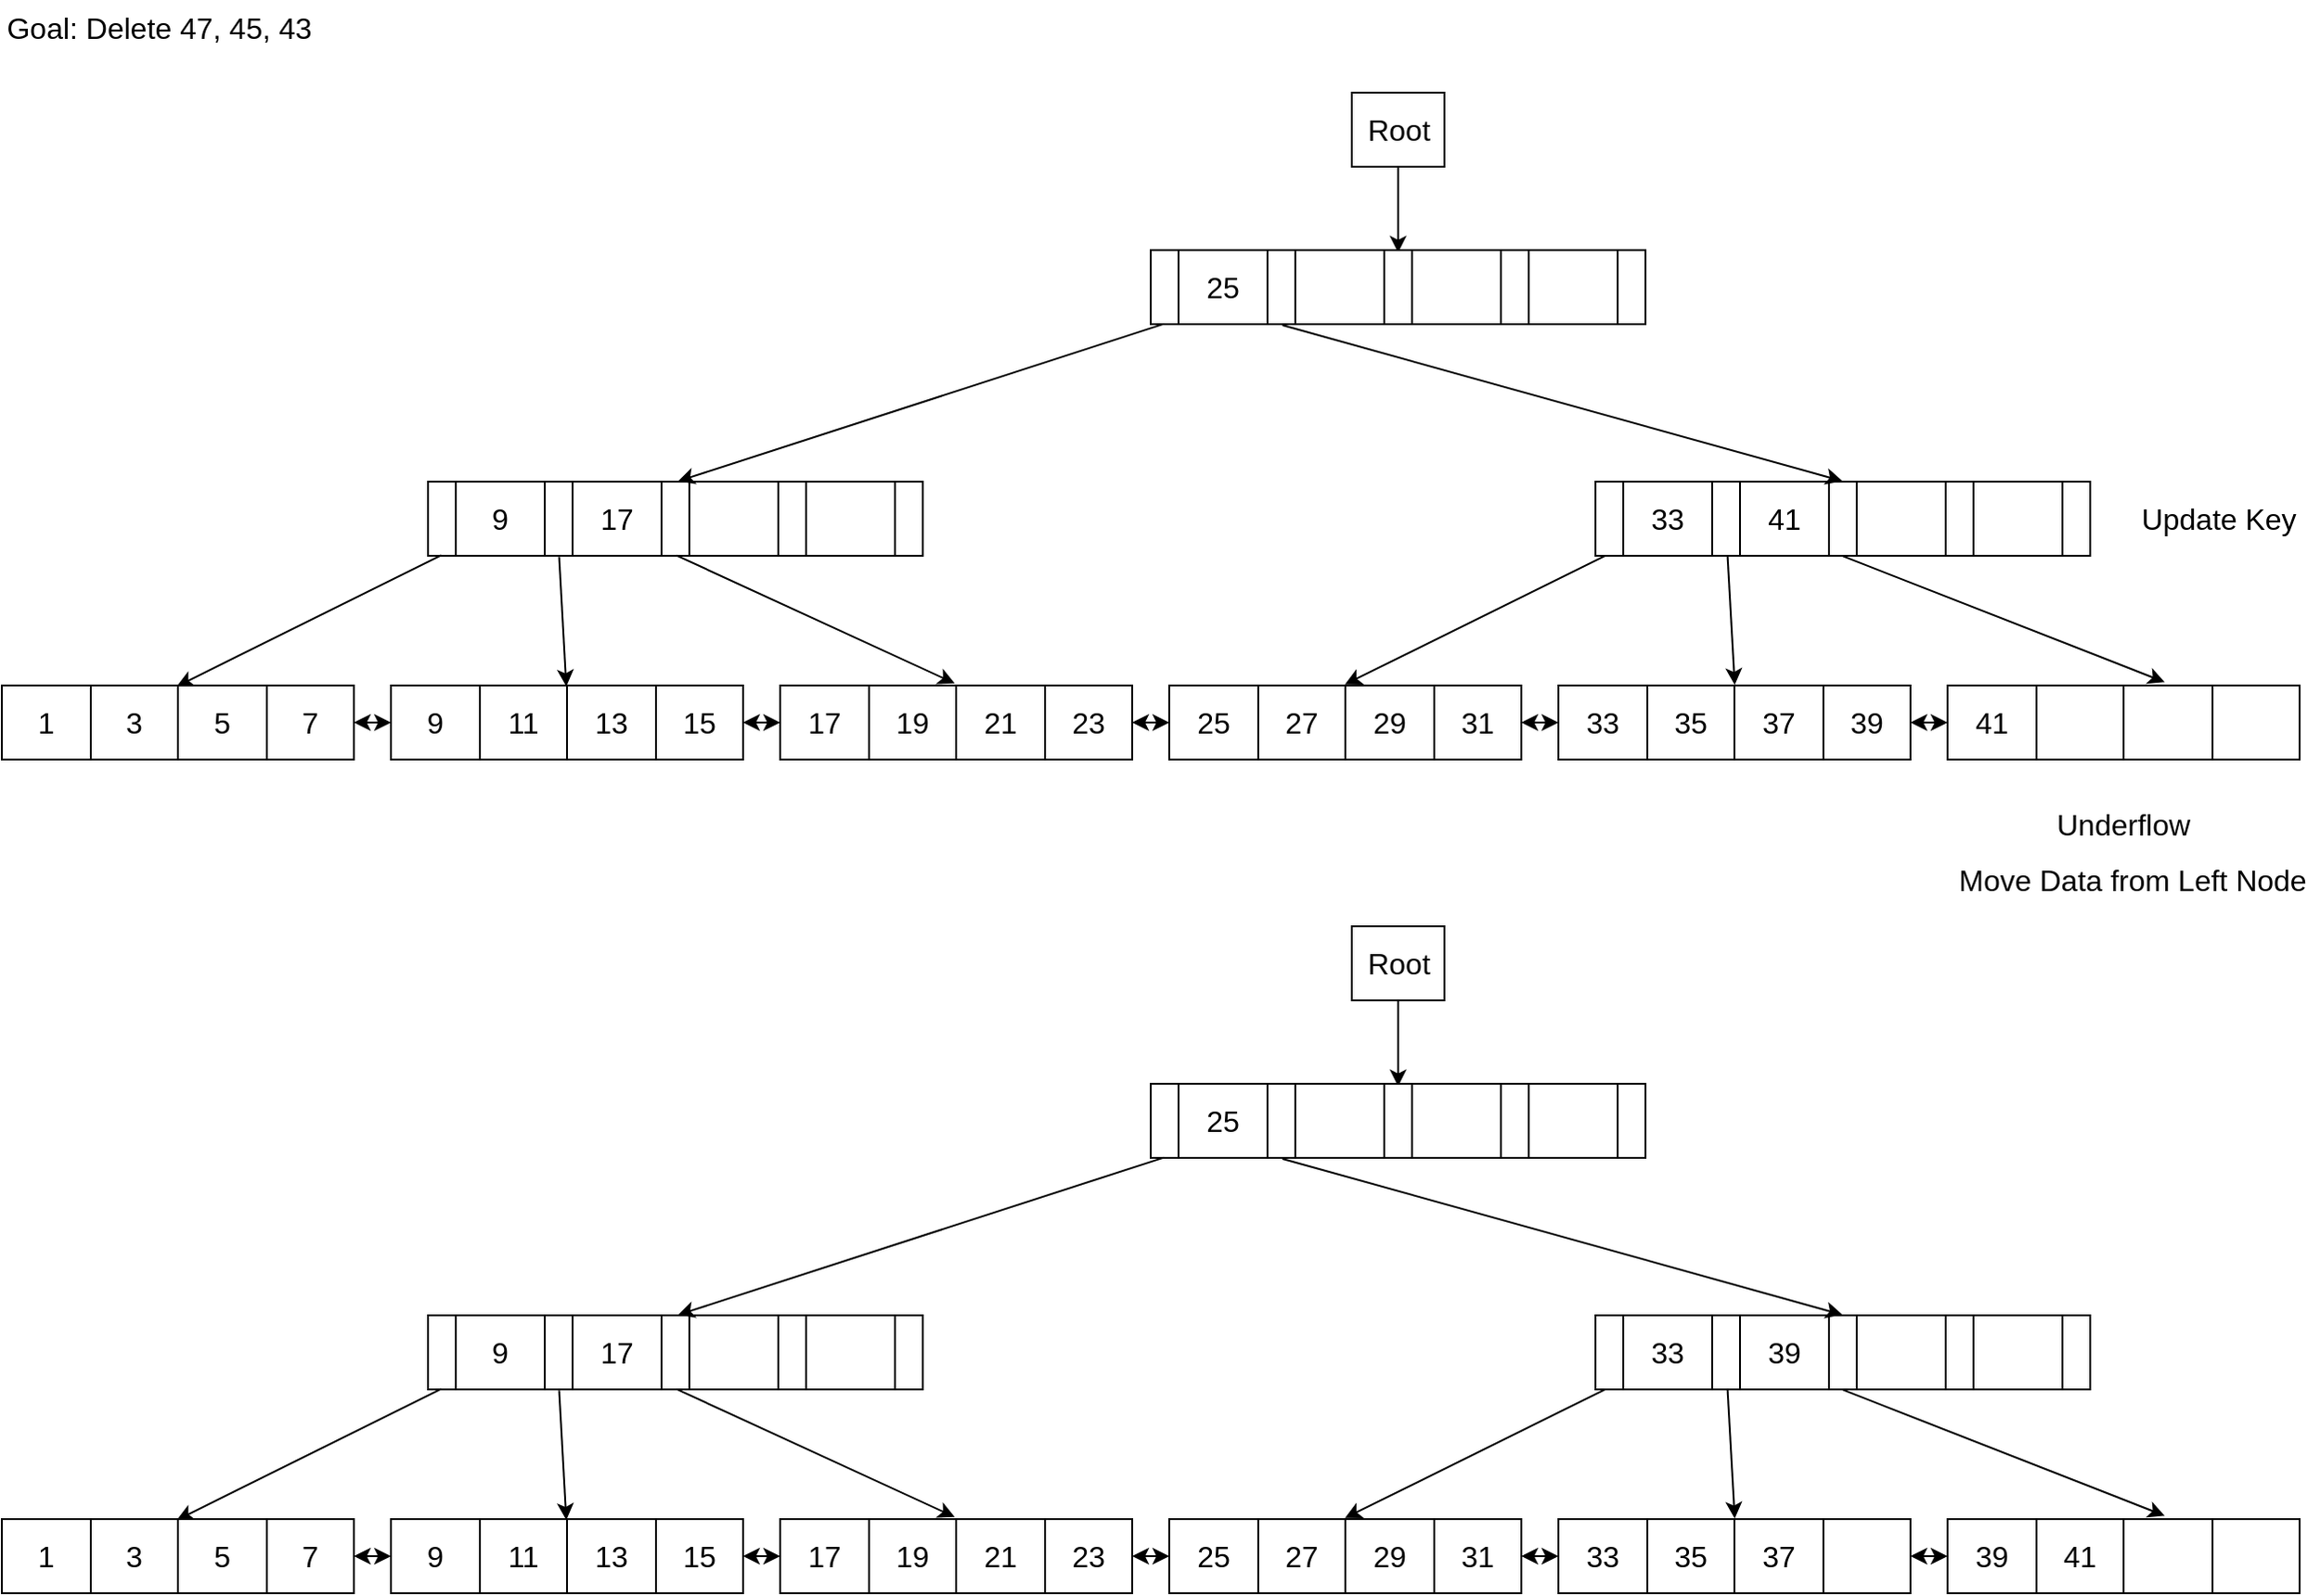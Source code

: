<mxfile version="21.2.1" type="device">
  <diagram name="第1頁" id="AanB8yNyS1pnc1NzVk0f">
    <mxGraphModel dx="792" dy="1180" grid="1" gridSize="10" guides="1" tooltips="1" connect="1" arrows="1" fold="1" page="1" pageScale="1" pageWidth="1654" pageHeight="2336" math="0" shadow="0">
      <root>
        <mxCell id="0" />
        <mxCell id="1" parent="0" />
        <mxCell id="eTLpP6uWotXhplV7fHBe-1" value="&lt;font style=&quot;font-size: 16px;&quot;&gt;Goal: Delete 47, 45, 43&lt;/font&gt;" style="text;html=1;strokeColor=none;fillColor=none;align=center;verticalAlign=middle;whiteSpace=wrap;rounded=0;" parent="1" vertex="1">
          <mxGeometry x="20" y="20" width="170" height="30" as="geometry" />
        </mxCell>
        <mxCell id="eTLpP6uWotXhplV7fHBe-2" value="&lt;font style=&quot;font-size: 16px;&quot;&gt;Underflow&lt;/font&gt;" style="text;html=1;strokeColor=none;fillColor=none;align=center;verticalAlign=middle;whiteSpace=wrap;rounded=0;" parent="1" vertex="1">
          <mxGeometry x="1070" y="450" width="190" height="30" as="geometry" />
        </mxCell>
        <mxCell id="eTLpP6uWotXhplV7fHBe-3" value="&lt;font style=&quot;font-size: 16px;&quot;&gt;Move Data from Left Node&lt;/font&gt;" style="text;html=1;strokeColor=none;fillColor=none;align=center;verticalAlign=middle;whiteSpace=wrap;rounded=0;" parent="1" vertex="1">
          <mxGeometry x="1070" y="480" width="200" height="30" as="geometry" />
        </mxCell>
        <mxCell id="HFGzD5aRAg4K0Wa026lf-93" value="&lt;font style=&quot;font-size: 16px;&quot;&gt;Update Key&lt;/font&gt;" style="text;html=1;strokeColor=none;fillColor=none;align=center;verticalAlign=middle;whiteSpace=wrap;rounded=0;" parent="1" vertex="1">
          <mxGeometry x="1161.5" y="285" width="108.5" height="30" as="geometry" />
        </mxCell>
        <mxCell id="HFGzD5aRAg4K0Wa026lf-98" value="" style="shape=table;startSize=0;container=1;collapsible=0;childLayout=tableLayout;fontSize=16;" parent="1" vertex="1">
          <mxGeometry x="250" y="280" width="267" height="40" as="geometry" />
        </mxCell>
        <mxCell id="HFGzD5aRAg4K0Wa026lf-99" value="" style="shape=tableRow;horizontal=0;startSize=0;swimlaneHead=0;swimlaneBody=0;strokeColor=inherit;top=0;left=0;bottom=0;right=0;collapsible=0;dropTarget=0;fillColor=none;points=[[0,0.5],[1,0.5]];portConstraint=eastwest;fontSize=16;" parent="HFGzD5aRAg4K0Wa026lf-98" vertex="1">
          <mxGeometry width="267" height="40" as="geometry" />
        </mxCell>
        <mxCell id="HFGzD5aRAg4K0Wa026lf-100" value="" style="shape=partialRectangle;html=1;whiteSpace=wrap;connectable=0;strokeColor=inherit;overflow=hidden;fillColor=none;top=0;left=0;bottom=0;right=0;pointerEvents=1;fontSize=16;" parent="HFGzD5aRAg4K0Wa026lf-99" vertex="1">
          <mxGeometry width="15" height="40" as="geometry">
            <mxRectangle width="15" height="40" as="alternateBounds" />
          </mxGeometry>
        </mxCell>
        <mxCell id="HFGzD5aRAg4K0Wa026lf-101" value="9" style="shape=partialRectangle;html=1;whiteSpace=wrap;connectable=0;strokeColor=inherit;overflow=hidden;fillColor=none;top=0;left=0;bottom=0;right=0;pointerEvents=1;fontSize=16;" parent="HFGzD5aRAg4K0Wa026lf-99" vertex="1">
          <mxGeometry x="15" width="48" height="40" as="geometry">
            <mxRectangle width="48" height="40" as="alternateBounds" />
          </mxGeometry>
        </mxCell>
        <mxCell id="HFGzD5aRAg4K0Wa026lf-102" value="" style="shape=partialRectangle;html=1;whiteSpace=wrap;connectable=0;strokeColor=inherit;overflow=hidden;fillColor=none;top=0;left=0;bottom=0;right=0;pointerEvents=1;fontSize=16;" parent="HFGzD5aRAg4K0Wa026lf-99" vertex="1">
          <mxGeometry x="63" width="15" height="40" as="geometry">
            <mxRectangle width="15" height="40" as="alternateBounds" />
          </mxGeometry>
        </mxCell>
        <mxCell id="HFGzD5aRAg4K0Wa026lf-103" value="17" style="shape=partialRectangle;html=1;whiteSpace=wrap;connectable=0;strokeColor=inherit;overflow=hidden;fillColor=none;top=0;left=0;bottom=0;right=0;pointerEvents=1;fontSize=16;" parent="HFGzD5aRAg4K0Wa026lf-99" vertex="1">
          <mxGeometry x="78" width="48" height="40" as="geometry">
            <mxRectangle width="48" height="40" as="alternateBounds" />
          </mxGeometry>
        </mxCell>
        <mxCell id="HFGzD5aRAg4K0Wa026lf-104" style="shape=partialRectangle;html=1;whiteSpace=wrap;connectable=0;strokeColor=inherit;overflow=hidden;fillColor=none;top=0;left=0;bottom=0;right=0;pointerEvents=1;fontSize=16;" parent="HFGzD5aRAg4K0Wa026lf-99" vertex="1">
          <mxGeometry x="126" width="15" height="40" as="geometry">
            <mxRectangle width="15" height="40" as="alternateBounds" />
          </mxGeometry>
        </mxCell>
        <mxCell id="HFGzD5aRAg4K0Wa026lf-105" value="" style="shape=partialRectangle;html=1;whiteSpace=wrap;connectable=0;strokeColor=inherit;overflow=hidden;fillColor=none;top=0;left=0;bottom=0;right=0;pointerEvents=1;fontSize=16;" parent="HFGzD5aRAg4K0Wa026lf-99" vertex="1">
          <mxGeometry x="141" width="48" height="40" as="geometry">
            <mxRectangle width="48" height="40" as="alternateBounds" />
          </mxGeometry>
        </mxCell>
        <mxCell id="HFGzD5aRAg4K0Wa026lf-106" style="shape=partialRectangle;html=1;whiteSpace=wrap;connectable=0;strokeColor=inherit;overflow=hidden;fillColor=none;top=0;left=0;bottom=0;right=0;pointerEvents=1;fontSize=16;" parent="HFGzD5aRAg4K0Wa026lf-99" vertex="1">
          <mxGeometry x="189" width="15" height="40" as="geometry">
            <mxRectangle width="15" height="40" as="alternateBounds" />
          </mxGeometry>
        </mxCell>
        <mxCell id="HFGzD5aRAg4K0Wa026lf-107" value="" style="shape=partialRectangle;html=1;whiteSpace=wrap;connectable=0;strokeColor=inherit;overflow=hidden;fillColor=none;top=0;left=0;bottom=0;right=0;pointerEvents=1;fontSize=16;" parent="HFGzD5aRAg4K0Wa026lf-99" vertex="1">
          <mxGeometry x="204" width="48" height="40" as="geometry">
            <mxRectangle width="48" height="40" as="alternateBounds" />
          </mxGeometry>
        </mxCell>
        <mxCell id="HFGzD5aRAg4K0Wa026lf-108" style="shape=partialRectangle;html=1;whiteSpace=wrap;connectable=0;strokeColor=inherit;overflow=hidden;fillColor=none;top=0;left=0;bottom=0;right=0;pointerEvents=1;fontSize=16;" parent="HFGzD5aRAg4K0Wa026lf-99" vertex="1">
          <mxGeometry x="252" width="15" height="40" as="geometry">
            <mxRectangle width="15" height="40" as="alternateBounds" />
          </mxGeometry>
        </mxCell>
        <mxCell id="HFGzD5aRAg4K0Wa026lf-109" value="" style="shape=table;startSize=0;container=1;collapsible=0;childLayout=tableLayout;fontSize=16;" parent="1" vertex="1">
          <mxGeometry x="20" y="390" width="190" height="40" as="geometry" />
        </mxCell>
        <mxCell id="HFGzD5aRAg4K0Wa026lf-110" value="" style="shape=tableRow;horizontal=0;startSize=0;swimlaneHead=0;swimlaneBody=0;strokeColor=inherit;top=0;left=0;bottom=0;right=0;collapsible=0;dropTarget=0;fillColor=none;points=[[0,0.5],[1,0.5]];portConstraint=eastwest;fontSize=16;" parent="HFGzD5aRAg4K0Wa026lf-109" vertex="1">
          <mxGeometry width="190" height="40" as="geometry" />
        </mxCell>
        <mxCell id="HFGzD5aRAg4K0Wa026lf-111" value="1" style="shape=partialRectangle;html=1;whiteSpace=wrap;connectable=0;strokeColor=inherit;overflow=hidden;fillColor=none;top=0;left=0;bottom=0;right=0;pointerEvents=1;fontSize=16;" parent="HFGzD5aRAg4K0Wa026lf-110" vertex="1">
          <mxGeometry width="48" height="40" as="geometry">
            <mxRectangle width="48" height="40" as="alternateBounds" />
          </mxGeometry>
        </mxCell>
        <mxCell id="HFGzD5aRAg4K0Wa026lf-112" value="3" style="shape=partialRectangle;html=1;whiteSpace=wrap;connectable=0;strokeColor=inherit;overflow=hidden;fillColor=none;top=0;left=0;bottom=0;right=0;pointerEvents=1;fontSize=16;" parent="HFGzD5aRAg4K0Wa026lf-110" vertex="1">
          <mxGeometry x="48" width="47" height="40" as="geometry">
            <mxRectangle width="47" height="40" as="alternateBounds" />
          </mxGeometry>
        </mxCell>
        <mxCell id="HFGzD5aRAg4K0Wa026lf-113" value="5" style="shape=partialRectangle;html=1;whiteSpace=wrap;connectable=0;overflow=hidden;top=0;left=0;bottom=0;right=0;pointerEvents=1;fontSize=16;fillColor=none;strokeColor=inherit;" parent="HFGzD5aRAg4K0Wa026lf-110" vertex="1">
          <mxGeometry x="95" width="48" height="40" as="geometry">
            <mxRectangle width="48" height="40" as="alternateBounds" />
          </mxGeometry>
        </mxCell>
        <mxCell id="HFGzD5aRAg4K0Wa026lf-114" value="7" style="shape=partialRectangle;html=1;whiteSpace=wrap;connectable=0;strokeColor=inherit;overflow=hidden;fillColor=none;top=0;left=0;bottom=0;right=0;pointerEvents=1;fontSize=16;" parent="HFGzD5aRAg4K0Wa026lf-110" vertex="1">
          <mxGeometry x="143" width="47" height="40" as="geometry">
            <mxRectangle width="47" height="40" as="alternateBounds" />
          </mxGeometry>
        </mxCell>
        <mxCell id="HFGzD5aRAg4K0Wa026lf-115" value="" style="endArrow=classic;html=1;rounded=0;exitX=0.027;exitY=0.992;exitDx=0;exitDy=0;exitPerimeter=0;entryX=0.497;entryY=0.012;entryDx=0;entryDy=0;entryPerimeter=0;strokeWidth=1;" parent="1" source="HFGzD5aRAg4K0Wa026lf-99" target="HFGzD5aRAg4K0Wa026lf-110" edge="1">
          <mxGeometry width="50" height="50" relative="1" as="geometry">
            <mxPoint x="340" y="580" as="sourcePoint" />
            <mxPoint x="390" y="530" as="targetPoint" />
          </mxGeometry>
        </mxCell>
        <mxCell id="HFGzD5aRAg4K0Wa026lf-116" value="&lt;font style=&quot;font-size: 16px;&quot;&gt;Root&lt;/font&gt;" style="rounded=0;whiteSpace=wrap;html=1;" parent="1" vertex="1">
          <mxGeometry x="748.5" y="70" width="50" height="40" as="geometry" />
        </mxCell>
        <mxCell id="HFGzD5aRAg4K0Wa026lf-117" value="" style="shape=table;startSize=0;container=1;collapsible=0;childLayout=tableLayout;fontSize=16;" parent="1" vertex="1">
          <mxGeometry x="440" y="390" width="190" height="40" as="geometry" />
        </mxCell>
        <mxCell id="HFGzD5aRAg4K0Wa026lf-118" value="" style="shape=tableRow;horizontal=0;startSize=0;swimlaneHead=0;swimlaneBody=0;strokeColor=inherit;top=0;left=0;bottom=0;right=0;collapsible=0;dropTarget=0;fillColor=none;points=[[0,0.5],[1,0.5]];portConstraint=eastwest;fontSize=16;" parent="HFGzD5aRAg4K0Wa026lf-117" vertex="1">
          <mxGeometry width="190" height="40" as="geometry" />
        </mxCell>
        <mxCell id="HFGzD5aRAg4K0Wa026lf-119" value="17" style="shape=partialRectangle;html=1;whiteSpace=wrap;connectable=0;strokeColor=inherit;overflow=hidden;fillColor=none;top=0;left=0;bottom=0;right=0;pointerEvents=1;fontSize=16;" parent="HFGzD5aRAg4K0Wa026lf-118" vertex="1">
          <mxGeometry width="48" height="40" as="geometry">
            <mxRectangle width="48" height="40" as="alternateBounds" />
          </mxGeometry>
        </mxCell>
        <mxCell id="HFGzD5aRAg4K0Wa026lf-120" value="19" style="shape=partialRectangle;html=1;whiteSpace=wrap;connectable=0;strokeColor=inherit;overflow=hidden;fillColor=none;top=0;left=0;bottom=0;right=0;pointerEvents=1;fontSize=16;" parent="HFGzD5aRAg4K0Wa026lf-118" vertex="1">
          <mxGeometry x="48" width="47" height="40" as="geometry">
            <mxRectangle width="47" height="40" as="alternateBounds" />
          </mxGeometry>
        </mxCell>
        <mxCell id="HFGzD5aRAg4K0Wa026lf-121" value="21" style="shape=partialRectangle;html=1;whiteSpace=wrap;connectable=0;overflow=hidden;top=0;left=0;bottom=0;right=0;pointerEvents=1;fontSize=16;fillColor=none;strokeColor=inherit;" parent="HFGzD5aRAg4K0Wa026lf-118" vertex="1">
          <mxGeometry x="95" width="48" height="40" as="geometry">
            <mxRectangle width="48" height="40" as="alternateBounds" />
          </mxGeometry>
        </mxCell>
        <mxCell id="HFGzD5aRAg4K0Wa026lf-122" value="23" style="shape=partialRectangle;html=1;whiteSpace=wrap;connectable=0;strokeColor=inherit;overflow=hidden;fillColor=none;top=0;left=0;bottom=0;right=0;pointerEvents=1;fontSize=16;" parent="HFGzD5aRAg4K0Wa026lf-118" vertex="1">
          <mxGeometry x="143" width="47" height="40" as="geometry">
            <mxRectangle width="47" height="40" as="alternateBounds" />
          </mxGeometry>
        </mxCell>
        <mxCell id="HFGzD5aRAg4K0Wa026lf-123" value="" style="shape=table;startSize=0;container=1;collapsible=0;childLayout=tableLayout;fontSize=16;" parent="1" vertex="1">
          <mxGeometry x="650" y="390" width="190" height="40" as="geometry" />
        </mxCell>
        <mxCell id="HFGzD5aRAg4K0Wa026lf-124" value="" style="shape=tableRow;horizontal=0;startSize=0;swimlaneHead=0;swimlaneBody=0;strokeColor=inherit;top=0;left=0;bottom=0;right=0;collapsible=0;dropTarget=0;fillColor=none;points=[[0,0.5],[1,0.5]];portConstraint=eastwest;fontSize=16;" parent="HFGzD5aRAg4K0Wa026lf-123" vertex="1">
          <mxGeometry width="190" height="40" as="geometry" />
        </mxCell>
        <mxCell id="HFGzD5aRAg4K0Wa026lf-125" value="25" style="shape=partialRectangle;html=1;whiteSpace=wrap;connectable=0;strokeColor=inherit;overflow=hidden;fillColor=none;top=0;left=0;bottom=0;right=0;pointerEvents=1;fontSize=16;" parent="HFGzD5aRAg4K0Wa026lf-124" vertex="1">
          <mxGeometry width="48" height="40" as="geometry">
            <mxRectangle width="48" height="40" as="alternateBounds" />
          </mxGeometry>
        </mxCell>
        <mxCell id="HFGzD5aRAg4K0Wa026lf-126" value="27" style="shape=partialRectangle;html=1;whiteSpace=wrap;connectable=0;strokeColor=inherit;overflow=hidden;fillColor=none;top=0;left=0;bottom=0;right=0;pointerEvents=1;fontSize=16;" parent="HFGzD5aRAg4K0Wa026lf-124" vertex="1">
          <mxGeometry x="48" width="47" height="40" as="geometry">
            <mxRectangle width="47" height="40" as="alternateBounds" />
          </mxGeometry>
        </mxCell>
        <mxCell id="HFGzD5aRAg4K0Wa026lf-127" value="29" style="shape=partialRectangle;html=1;whiteSpace=wrap;connectable=0;overflow=hidden;top=0;left=0;bottom=0;right=0;pointerEvents=1;fontSize=16;fillColor=none;strokeColor=inherit;" parent="HFGzD5aRAg4K0Wa026lf-124" vertex="1">
          <mxGeometry x="95" width="48" height="40" as="geometry">
            <mxRectangle width="48" height="40" as="alternateBounds" />
          </mxGeometry>
        </mxCell>
        <mxCell id="HFGzD5aRAg4K0Wa026lf-128" value="31" style="shape=partialRectangle;html=1;whiteSpace=wrap;connectable=0;strokeColor=inherit;overflow=hidden;fillColor=none;top=0;left=0;bottom=0;right=0;pointerEvents=1;fontSize=16;" parent="HFGzD5aRAg4K0Wa026lf-124" vertex="1">
          <mxGeometry x="143" width="47" height="40" as="geometry">
            <mxRectangle width="47" height="40" as="alternateBounds" />
          </mxGeometry>
        </mxCell>
        <mxCell id="HFGzD5aRAg4K0Wa026lf-129" value="" style="shape=table;startSize=0;container=1;collapsible=0;childLayout=tableLayout;fontSize=16;" parent="1" vertex="1">
          <mxGeometry x="860" y="390" width="190" height="40" as="geometry" />
        </mxCell>
        <mxCell id="HFGzD5aRAg4K0Wa026lf-130" value="" style="shape=tableRow;horizontal=0;startSize=0;swimlaneHead=0;swimlaneBody=0;strokeColor=inherit;top=0;left=0;bottom=0;right=0;collapsible=0;dropTarget=0;fillColor=none;points=[[0,0.5],[1,0.5]];portConstraint=eastwest;fontSize=16;" parent="HFGzD5aRAg4K0Wa026lf-129" vertex="1">
          <mxGeometry width="190" height="40" as="geometry" />
        </mxCell>
        <mxCell id="HFGzD5aRAg4K0Wa026lf-131" value="33" style="shape=partialRectangle;html=1;whiteSpace=wrap;connectable=0;strokeColor=inherit;overflow=hidden;fillColor=none;top=0;left=0;bottom=0;right=0;pointerEvents=1;fontSize=16;" parent="HFGzD5aRAg4K0Wa026lf-130" vertex="1">
          <mxGeometry width="48" height="40" as="geometry">
            <mxRectangle width="48" height="40" as="alternateBounds" />
          </mxGeometry>
        </mxCell>
        <mxCell id="HFGzD5aRAg4K0Wa026lf-132" value="35" style="shape=partialRectangle;html=1;whiteSpace=wrap;connectable=0;strokeColor=inherit;overflow=hidden;fillColor=none;top=0;left=0;bottom=0;right=0;pointerEvents=1;fontSize=16;" parent="HFGzD5aRAg4K0Wa026lf-130" vertex="1">
          <mxGeometry x="48" width="47" height="40" as="geometry">
            <mxRectangle width="47" height="40" as="alternateBounds" />
          </mxGeometry>
        </mxCell>
        <mxCell id="HFGzD5aRAg4K0Wa026lf-133" value="37" style="shape=partialRectangle;html=1;whiteSpace=wrap;connectable=0;overflow=hidden;top=0;left=0;bottom=0;right=0;pointerEvents=1;fontSize=16;fillColor=none;strokeColor=inherit;" parent="HFGzD5aRAg4K0Wa026lf-130" vertex="1">
          <mxGeometry x="95" width="48" height="40" as="geometry">
            <mxRectangle width="48" height="40" as="alternateBounds" />
          </mxGeometry>
        </mxCell>
        <mxCell id="HFGzD5aRAg4K0Wa026lf-134" value="39" style="shape=partialRectangle;html=1;whiteSpace=wrap;connectable=0;strokeColor=inherit;overflow=hidden;fillColor=none;top=0;left=0;bottom=0;right=0;pointerEvents=1;fontSize=16;" parent="HFGzD5aRAg4K0Wa026lf-130" vertex="1">
          <mxGeometry x="143" width="47" height="40" as="geometry">
            <mxRectangle width="47" height="40" as="alternateBounds" />
          </mxGeometry>
        </mxCell>
        <mxCell id="HFGzD5aRAg4K0Wa026lf-135" value="" style="shape=table;startSize=0;container=1;collapsible=0;childLayout=tableLayout;fontSize=16;" parent="1" vertex="1">
          <mxGeometry x="230" y="390" width="190" height="40" as="geometry" />
        </mxCell>
        <mxCell id="HFGzD5aRAg4K0Wa026lf-136" value="" style="shape=tableRow;horizontal=0;startSize=0;swimlaneHead=0;swimlaneBody=0;strokeColor=inherit;top=0;left=0;bottom=0;right=0;collapsible=0;dropTarget=0;fillColor=none;points=[[0,0.5],[1,0.5]];portConstraint=eastwest;fontSize=16;" parent="HFGzD5aRAg4K0Wa026lf-135" vertex="1">
          <mxGeometry width="190" height="40" as="geometry" />
        </mxCell>
        <mxCell id="HFGzD5aRAg4K0Wa026lf-137" value="9" style="shape=partialRectangle;html=1;whiteSpace=wrap;connectable=0;strokeColor=inherit;overflow=hidden;fillColor=none;top=0;left=0;bottom=0;right=0;pointerEvents=1;fontSize=16;" parent="HFGzD5aRAg4K0Wa026lf-136" vertex="1">
          <mxGeometry width="48" height="40" as="geometry">
            <mxRectangle width="48" height="40" as="alternateBounds" />
          </mxGeometry>
        </mxCell>
        <mxCell id="HFGzD5aRAg4K0Wa026lf-138" value="11" style="shape=partialRectangle;html=1;whiteSpace=wrap;connectable=0;strokeColor=inherit;overflow=hidden;fillColor=none;top=0;left=0;bottom=0;right=0;pointerEvents=1;fontSize=16;" parent="HFGzD5aRAg4K0Wa026lf-136" vertex="1">
          <mxGeometry x="48" width="47" height="40" as="geometry">
            <mxRectangle width="47" height="40" as="alternateBounds" />
          </mxGeometry>
        </mxCell>
        <mxCell id="HFGzD5aRAg4K0Wa026lf-139" value="13" style="shape=partialRectangle;html=1;whiteSpace=wrap;connectable=0;overflow=hidden;top=0;left=0;bottom=0;right=0;pointerEvents=1;fontSize=16;fillColor=none;strokeColor=inherit;" parent="HFGzD5aRAg4K0Wa026lf-136" vertex="1">
          <mxGeometry x="95" width="48" height="40" as="geometry">
            <mxRectangle width="48" height="40" as="alternateBounds" />
          </mxGeometry>
        </mxCell>
        <mxCell id="HFGzD5aRAg4K0Wa026lf-140" value="15" style="shape=partialRectangle;html=1;whiteSpace=wrap;connectable=0;strokeColor=inherit;overflow=hidden;fillColor=none;top=0;left=0;bottom=0;right=0;pointerEvents=1;fontSize=16;" parent="HFGzD5aRAg4K0Wa026lf-136" vertex="1">
          <mxGeometry x="143" width="47" height="40" as="geometry">
            <mxRectangle width="47" height="40" as="alternateBounds" />
          </mxGeometry>
        </mxCell>
        <mxCell id="HFGzD5aRAg4K0Wa026lf-141" value="" style="endArrow=classic;html=1;rounded=0;entryX=0.498;entryY=0.012;entryDx=0;entryDy=0;entryPerimeter=0;exitX=0.265;exitY=1.015;exitDx=0;exitDy=0;exitPerimeter=0;" parent="1" source="HFGzD5aRAg4K0Wa026lf-99" target="HFGzD5aRAg4K0Wa026lf-136" edge="1">
          <mxGeometry width="50" height="50" relative="1" as="geometry">
            <mxPoint x="480" y="400" as="sourcePoint" />
            <mxPoint x="530" y="350" as="targetPoint" />
          </mxGeometry>
        </mxCell>
        <mxCell id="HFGzD5aRAg4K0Wa026lf-142" value="" style="endArrow=classic;html=1;rounded=0;exitX=0.502;exitY=0.995;exitDx=0;exitDy=0;exitPerimeter=0;entryX=0.496;entryY=-0.028;entryDx=0;entryDy=0;entryPerimeter=0;strokeWidth=1;" parent="1" source="HFGzD5aRAg4K0Wa026lf-99" target="HFGzD5aRAg4K0Wa026lf-118" edge="1">
          <mxGeometry width="50" height="50" relative="1" as="geometry">
            <mxPoint x="430" y="390" as="sourcePoint" />
            <mxPoint x="540" y="380" as="targetPoint" />
          </mxGeometry>
        </mxCell>
        <mxCell id="HFGzD5aRAg4K0Wa026lf-143" value="" style="endArrow=classic;html=1;rounded=0;exitX=0.024;exitY=0.985;exitDx=0;exitDy=0;exitPerimeter=0;entryX=0.499;entryY=-0.015;entryDx=0;entryDy=0;entryPerimeter=0;strokeWidth=1;" parent="1" source="HFGzD5aRAg4K0Wa026lf-166" target="HFGzD5aRAg4K0Wa026lf-124" edge="1">
          <mxGeometry width="50" height="50" relative="1" as="geometry">
            <mxPoint x="680" y="390" as="sourcePoint" />
            <mxPoint x="730" y="340" as="targetPoint" />
          </mxGeometry>
        </mxCell>
        <mxCell id="HFGzD5aRAg4K0Wa026lf-144" value="" style="endArrow=classic;html=1;rounded=0;exitX=0.267;exitY=1.005;exitDx=0;exitDy=0;exitPerimeter=0;entryX=0.501;entryY=-0.008;entryDx=0;entryDy=0;entryPerimeter=0;strokeWidth=1;" parent="1" source="HFGzD5aRAg4K0Wa026lf-166" target="HFGzD5aRAg4K0Wa026lf-130" edge="1">
          <mxGeometry width="50" height="50" relative="1" as="geometry">
            <mxPoint x="680" y="390" as="sourcePoint" />
            <mxPoint x="860" y="380" as="targetPoint" />
          </mxGeometry>
        </mxCell>
        <mxCell id="HFGzD5aRAg4K0Wa026lf-145" value="" style="shape=table;startSize=0;container=1;collapsible=0;childLayout=tableLayout;fontSize=16;" parent="1" vertex="1">
          <mxGeometry x="1070" y="390" width="190" height="40" as="geometry" />
        </mxCell>
        <mxCell id="HFGzD5aRAg4K0Wa026lf-146" value="" style="shape=tableRow;horizontal=0;startSize=0;swimlaneHead=0;swimlaneBody=0;strokeColor=inherit;top=0;left=0;bottom=0;right=0;collapsible=0;dropTarget=0;fillColor=none;points=[[0,0.5],[1,0.5]];portConstraint=eastwest;fontSize=16;" parent="HFGzD5aRAg4K0Wa026lf-145" vertex="1">
          <mxGeometry width="190" height="40" as="geometry" />
        </mxCell>
        <mxCell id="HFGzD5aRAg4K0Wa026lf-147" value="41" style="shape=partialRectangle;html=1;whiteSpace=wrap;connectable=0;strokeColor=inherit;overflow=hidden;fillColor=none;top=0;left=0;bottom=0;right=0;pointerEvents=1;fontSize=16;" parent="HFGzD5aRAg4K0Wa026lf-146" vertex="1">
          <mxGeometry width="48" height="40" as="geometry">
            <mxRectangle width="48" height="40" as="alternateBounds" />
          </mxGeometry>
        </mxCell>
        <mxCell id="HFGzD5aRAg4K0Wa026lf-148" value="" style="shape=partialRectangle;html=1;whiteSpace=wrap;connectable=0;strokeColor=inherit;overflow=hidden;fillColor=none;top=0;left=0;bottom=0;right=0;pointerEvents=1;fontSize=16;" parent="HFGzD5aRAg4K0Wa026lf-146" vertex="1">
          <mxGeometry x="48" width="47" height="40" as="geometry">
            <mxRectangle width="47" height="40" as="alternateBounds" />
          </mxGeometry>
        </mxCell>
        <mxCell id="HFGzD5aRAg4K0Wa026lf-149" value="" style="shape=partialRectangle;html=1;whiteSpace=wrap;connectable=0;overflow=hidden;top=0;left=0;bottom=0;right=0;pointerEvents=1;fontSize=16;fillColor=none;strokeColor=inherit;" parent="HFGzD5aRAg4K0Wa026lf-146" vertex="1">
          <mxGeometry x="95" width="48" height="40" as="geometry">
            <mxRectangle width="48" height="40" as="alternateBounds" />
          </mxGeometry>
        </mxCell>
        <mxCell id="HFGzD5aRAg4K0Wa026lf-150" value="" style="shape=partialRectangle;html=1;whiteSpace=wrap;connectable=0;strokeColor=inherit;overflow=hidden;fillColor=none;top=0;left=0;bottom=0;right=0;pointerEvents=1;fontSize=16;" parent="HFGzD5aRAg4K0Wa026lf-146" vertex="1">
          <mxGeometry x="143" width="47" height="40" as="geometry">
            <mxRectangle width="47" height="40" as="alternateBounds" />
          </mxGeometry>
        </mxCell>
        <mxCell id="HFGzD5aRAg4K0Wa026lf-151" value="" style="endArrow=classic;html=1;rounded=0;exitX=0.5;exitY=1.005;exitDx=0;exitDy=0;exitPerimeter=0;entryX=0.617;entryY=-0.045;entryDx=0;entryDy=0;entryPerimeter=0;strokeWidth=1;" parent="1" source="HFGzD5aRAg4K0Wa026lf-166" target="HFGzD5aRAg4K0Wa026lf-146" edge="1">
          <mxGeometry width="50" height="50" relative="1" as="geometry">
            <mxPoint x="639" y="360" as="sourcePoint" />
            <mxPoint x="965" y="400" as="targetPoint" />
          </mxGeometry>
        </mxCell>
        <mxCell id="HFGzD5aRAg4K0Wa026lf-152" value="" style="endArrow=classic;html=1;rounded=0;entryX=0.5;entryY=0.035;entryDx=0;entryDy=0;entryPerimeter=0;exitX=0.5;exitY=1;exitDx=0;exitDy=0;" parent="1" source="HFGzD5aRAg4K0Wa026lf-116" target="HFGzD5aRAg4K0Wa026lf-154" edge="1">
          <mxGeometry width="50" height="50" relative="1" as="geometry">
            <mxPoint x="484" y="265" as="sourcePoint" />
            <mxPoint x="534" y="215" as="targetPoint" />
          </mxGeometry>
        </mxCell>
        <mxCell id="HFGzD5aRAg4K0Wa026lf-153" value="" style="shape=table;startSize=0;container=1;collapsible=0;childLayout=tableLayout;fontSize=16;" parent="1" vertex="1">
          <mxGeometry x="640" y="155" width="267" height="40" as="geometry" />
        </mxCell>
        <mxCell id="HFGzD5aRAg4K0Wa026lf-154" value="" style="shape=tableRow;horizontal=0;startSize=0;swimlaneHead=0;swimlaneBody=0;strokeColor=inherit;top=0;left=0;bottom=0;right=0;collapsible=0;dropTarget=0;fillColor=none;points=[[0,0.5],[1,0.5]];portConstraint=eastwest;fontSize=16;" parent="HFGzD5aRAg4K0Wa026lf-153" vertex="1">
          <mxGeometry width="267" height="40" as="geometry" />
        </mxCell>
        <mxCell id="HFGzD5aRAg4K0Wa026lf-155" value="" style="shape=partialRectangle;html=1;whiteSpace=wrap;connectable=0;strokeColor=inherit;overflow=hidden;fillColor=none;top=0;left=0;bottom=0;right=0;pointerEvents=1;fontSize=16;" parent="HFGzD5aRAg4K0Wa026lf-154" vertex="1">
          <mxGeometry width="15" height="40" as="geometry">
            <mxRectangle width="15" height="40" as="alternateBounds" />
          </mxGeometry>
        </mxCell>
        <mxCell id="HFGzD5aRAg4K0Wa026lf-156" value="25" style="shape=partialRectangle;html=1;whiteSpace=wrap;connectable=0;strokeColor=inherit;overflow=hidden;fillColor=none;top=0;left=0;bottom=0;right=0;pointerEvents=1;fontSize=16;" parent="HFGzD5aRAg4K0Wa026lf-154" vertex="1">
          <mxGeometry x="15" width="48" height="40" as="geometry">
            <mxRectangle width="48" height="40" as="alternateBounds" />
          </mxGeometry>
        </mxCell>
        <mxCell id="HFGzD5aRAg4K0Wa026lf-157" value="" style="shape=partialRectangle;html=1;whiteSpace=wrap;connectable=0;strokeColor=inherit;overflow=hidden;fillColor=none;top=0;left=0;bottom=0;right=0;pointerEvents=1;fontSize=16;" parent="HFGzD5aRAg4K0Wa026lf-154" vertex="1">
          <mxGeometry x="63" width="15" height="40" as="geometry">
            <mxRectangle width="15" height="40" as="alternateBounds" />
          </mxGeometry>
        </mxCell>
        <mxCell id="HFGzD5aRAg4K0Wa026lf-158" value="" style="shape=partialRectangle;html=1;whiteSpace=wrap;connectable=0;strokeColor=inherit;overflow=hidden;fillColor=none;top=0;left=0;bottom=0;right=0;pointerEvents=1;fontSize=16;" parent="HFGzD5aRAg4K0Wa026lf-154" vertex="1">
          <mxGeometry x="78" width="48" height="40" as="geometry">
            <mxRectangle width="48" height="40" as="alternateBounds" />
          </mxGeometry>
        </mxCell>
        <mxCell id="HFGzD5aRAg4K0Wa026lf-159" style="shape=partialRectangle;html=1;whiteSpace=wrap;connectable=0;strokeColor=inherit;overflow=hidden;fillColor=none;top=0;left=0;bottom=0;right=0;pointerEvents=1;fontSize=16;" parent="HFGzD5aRAg4K0Wa026lf-154" vertex="1">
          <mxGeometry x="126" width="15" height="40" as="geometry">
            <mxRectangle width="15" height="40" as="alternateBounds" />
          </mxGeometry>
        </mxCell>
        <mxCell id="HFGzD5aRAg4K0Wa026lf-160" value="" style="shape=partialRectangle;html=1;whiteSpace=wrap;connectable=0;strokeColor=inherit;overflow=hidden;fillColor=none;top=0;left=0;bottom=0;right=0;pointerEvents=1;fontSize=16;" parent="HFGzD5aRAg4K0Wa026lf-154" vertex="1">
          <mxGeometry x="141" width="48" height="40" as="geometry">
            <mxRectangle width="48" height="40" as="alternateBounds" />
          </mxGeometry>
        </mxCell>
        <mxCell id="HFGzD5aRAg4K0Wa026lf-161" style="shape=partialRectangle;html=1;whiteSpace=wrap;connectable=0;strokeColor=inherit;overflow=hidden;fillColor=none;top=0;left=0;bottom=0;right=0;pointerEvents=1;fontSize=16;" parent="HFGzD5aRAg4K0Wa026lf-154" vertex="1">
          <mxGeometry x="189" width="15" height="40" as="geometry">
            <mxRectangle width="15" height="40" as="alternateBounds" />
          </mxGeometry>
        </mxCell>
        <mxCell id="HFGzD5aRAg4K0Wa026lf-162" value="" style="shape=partialRectangle;html=1;whiteSpace=wrap;connectable=0;strokeColor=inherit;overflow=hidden;fillColor=none;top=0;left=0;bottom=0;right=0;pointerEvents=1;fontSize=16;" parent="HFGzD5aRAg4K0Wa026lf-154" vertex="1">
          <mxGeometry x="204" width="48" height="40" as="geometry">
            <mxRectangle width="48" height="40" as="alternateBounds" />
          </mxGeometry>
        </mxCell>
        <mxCell id="HFGzD5aRAg4K0Wa026lf-163" style="shape=partialRectangle;html=1;whiteSpace=wrap;connectable=0;strokeColor=inherit;overflow=hidden;fillColor=none;top=0;left=0;bottom=0;right=0;pointerEvents=1;fontSize=16;" parent="HFGzD5aRAg4K0Wa026lf-154" vertex="1">
          <mxGeometry x="252" width="15" height="40" as="geometry">
            <mxRectangle width="15" height="40" as="alternateBounds" />
          </mxGeometry>
        </mxCell>
        <mxCell id="HFGzD5aRAg4K0Wa026lf-164" value="" style="endArrow=classic;html=1;rounded=0;exitX=0.027;exitY=0.995;exitDx=0;exitDy=0;exitPerimeter=0;entryX=0.505;entryY=-0.005;entryDx=0;entryDy=0;entryPerimeter=0;strokeWidth=1;" parent="1" source="HFGzD5aRAg4K0Wa026lf-154" target="HFGzD5aRAg4K0Wa026lf-99" edge="1">
          <mxGeometry width="50" height="50" relative="1" as="geometry">
            <mxPoint x="1000" y="220" as="sourcePoint" />
            <mxPoint x="1050" y="170" as="targetPoint" />
          </mxGeometry>
        </mxCell>
        <mxCell id="HFGzD5aRAg4K0Wa026lf-165" value="" style="shape=table;startSize=0;container=1;collapsible=0;childLayout=tableLayout;fontSize=16;" parent="1" vertex="1">
          <mxGeometry x="880" y="280" width="267" height="40" as="geometry" />
        </mxCell>
        <mxCell id="HFGzD5aRAg4K0Wa026lf-166" value="" style="shape=tableRow;horizontal=0;startSize=0;swimlaneHead=0;swimlaneBody=0;strokeColor=inherit;top=0;left=0;bottom=0;right=0;collapsible=0;dropTarget=0;fillColor=none;points=[[0,0.5],[1,0.5]];portConstraint=eastwest;fontSize=16;" parent="HFGzD5aRAg4K0Wa026lf-165" vertex="1">
          <mxGeometry width="267" height="40" as="geometry" />
        </mxCell>
        <mxCell id="HFGzD5aRAg4K0Wa026lf-167" value="" style="shape=partialRectangle;html=1;whiteSpace=wrap;connectable=0;strokeColor=inherit;overflow=hidden;fillColor=none;top=0;left=0;bottom=0;right=0;pointerEvents=1;fontSize=16;" parent="HFGzD5aRAg4K0Wa026lf-166" vertex="1">
          <mxGeometry width="15" height="40" as="geometry">
            <mxRectangle width="15" height="40" as="alternateBounds" />
          </mxGeometry>
        </mxCell>
        <mxCell id="HFGzD5aRAg4K0Wa026lf-168" value="33" style="shape=partialRectangle;html=1;whiteSpace=wrap;connectable=0;strokeColor=inherit;overflow=hidden;fillColor=none;top=0;left=0;bottom=0;right=0;pointerEvents=1;fontSize=16;" parent="HFGzD5aRAg4K0Wa026lf-166" vertex="1">
          <mxGeometry x="15" width="48" height="40" as="geometry">
            <mxRectangle width="48" height="40" as="alternateBounds" />
          </mxGeometry>
        </mxCell>
        <mxCell id="HFGzD5aRAg4K0Wa026lf-169" value="" style="shape=partialRectangle;html=1;whiteSpace=wrap;connectable=0;strokeColor=inherit;overflow=hidden;fillColor=none;top=0;left=0;bottom=0;right=0;pointerEvents=1;fontSize=16;" parent="HFGzD5aRAg4K0Wa026lf-166" vertex="1">
          <mxGeometry x="63" width="15" height="40" as="geometry">
            <mxRectangle width="15" height="40" as="alternateBounds" />
          </mxGeometry>
        </mxCell>
        <mxCell id="HFGzD5aRAg4K0Wa026lf-170" value="41" style="shape=partialRectangle;html=1;whiteSpace=wrap;connectable=0;strokeColor=inherit;overflow=hidden;fillColor=none;top=0;left=0;bottom=0;right=0;pointerEvents=1;fontSize=16;" parent="HFGzD5aRAg4K0Wa026lf-166" vertex="1">
          <mxGeometry x="78" width="48" height="40" as="geometry">
            <mxRectangle width="48" height="40" as="alternateBounds" />
          </mxGeometry>
        </mxCell>
        <mxCell id="HFGzD5aRAg4K0Wa026lf-171" style="shape=partialRectangle;html=1;whiteSpace=wrap;connectable=0;strokeColor=inherit;overflow=hidden;fillColor=none;top=0;left=0;bottom=0;right=0;pointerEvents=1;fontSize=16;" parent="HFGzD5aRAg4K0Wa026lf-166" vertex="1">
          <mxGeometry x="126" width="15" height="40" as="geometry">
            <mxRectangle width="15" height="40" as="alternateBounds" />
          </mxGeometry>
        </mxCell>
        <mxCell id="HFGzD5aRAg4K0Wa026lf-172" value="" style="shape=partialRectangle;html=1;whiteSpace=wrap;connectable=0;strokeColor=inherit;overflow=hidden;fillColor=none;top=0;left=0;bottom=0;right=0;pointerEvents=1;fontSize=16;" parent="HFGzD5aRAg4K0Wa026lf-166" vertex="1">
          <mxGeometry x="141" width="48" height="40" as="geometry">
            <mxRectangle width="48" height="40" as="alternateBounds" />
          </mxGeometry>
        </mxCell>
        <mxCell id="HFGzD5aRAg4K0Wa026lf-173" style="shape=partialRectangle;html=1;whiteSpace=wrap;connectable=0;strokeColor=inherit;overflow=hidden;fillColor=none;top=0;left=0;bottom=0;right=0;pointerEvents=1;fontSize=16;" parent="HFGzD5aRAg4K0Wa026lf-166" vertex="1">
          <mxGeometry x="189" width="15" height="40" as="geometry">
            <mxRectangle width="15" height="40" as="alternateBounds" />
          </mxGeometry>
        </mxCell>
        <mxCell id="HFGzD5aRAg4K0Wa026lf-174" value="" style="shape=partialRectangle;html=1;whiteSpace=wrap;connectable=0;strokeColor=inherit;overflow=hidden;fillColor=none;top=0;left=0;bottom=0;right=0;pointerEvents=1;fontSize=16;" parent="HFGzD5aRAg4K0Wa026lf-166" vertex="1">
          <mxGeometry x="204" width="48" height="40" as="geometry">
            <mxRectangle width="48" height="40" as="alternateBounds" />
          </mxGeometry>
        </mxCell>
        <mxCell id="HFGzD5aRAg4K0Wa026lf-175" style="shape=partialRectangle;html=1;whiteSpace=wrap;connectable=0;strokeColor=inherit;overflow=hidden;fillColor=none;top=0;left=0;bottom=0;right=0;pointerEvents=1;fontSize=16;" parent="HFGzD5aRAg4K0Wa026lf-166" vertex="1">
          <mxGeometry x="252" width="15" height="40" as="geometry">
            <mxRectangle width="15" height="40" as="alternateBounds" />
          </mxGeometry>
        </mxCell>
        <mxCell id="HFGzD5aRAg4K0Wa026lf-176" value="" style="endArrow=classic;html=1;rounded=0;exitX=0.266;exitY=1.012;exitDx=0;exitDy=0;exitPerimeter=0;entryX=0.499;entryY=-0.008;entryDx=0;entryDy=0;entryPerimeter=0;strokeWidth=1;" parent="1" source="HFGzD5aRAg4K0Wa026lf-154" target="HFGzD5aRAg4K0Wa026lf-166" edge="1">
          <mxGeometry width="50" height="50" relative="1" as="geometry">
            <mxPoint x="920" y="220" as="sourcePoint" />
            <mxPoint x="970" y="170" as="targetPoint" />
          </mxGeometry>
        </mxCell>
        <mxCell id="HFGzD5aRAg4K0Wa026lf-184" value="" style="endArrow=classic;startArrow=classic;html=1;rounded=0;exitX=1;exitY=0.5;exitDx=0;exitDy=0;entryX=0;entryY=0.5;entryDx=0;entryDy=0;" parent="1" source="HFGzD5aRAg4K0Wa026lf-110" target="HFGzD5aRAg4K0Wa026lf-136" edge="1">
          <mxGeometry width="50" height="50" relative="1" as="geometry">
            <mxPoint x="500" y="400" as="sourcePoint" />
            <mxPoint x="550" y="350" as="targetPoint" />
          </mxGeometry>
        </mxCell>
        <mxCell id="HFGzD5aRAg4K0Wa026lf-185" value="" style="endArrow=classic;startArrow=classic;html=1;rounded=0;exitX=1;exitY=0.5;exitDx=0;exitDy=0;entryX=0;entryY=0.5;entryDx=0;entryDy=0;" parent="1" source="HFGzD5aRAg4K0Wa026lf-136" target="HFGzD5aRAg4K0Wa026lf-118" edge="1">
          <mxGeometry width="50" height="50" relative="1" as="geometry">
            <mxPoint x="510" y="300" as="sourcePoint" />
            <mxPoint x="560" y="250" as="targetPoint" />
          </mxGeometry>
        </mxCell>
        <mxCell id="HFGzD5aRAg4K0Wa026lf-186" value="" style="endArrow=classic;startArrow=classic;html=1;rounded=0;exitX=1;exitY=0.5;exitDx=0;exitDy=0;entryX=0;entryY=0.5;entryDx=0;entryDy=0;" parent="1" source="HFGzD5aRAg4K0Wa026lf-118" target="HFGzD5aRAg4K0Wa026lf-124" edge="1">
          <mxGeometry width="50" height="50" relative="1" as="geometry">
            <mxPoint x="750" y="300" as="sourcePoint" />
            <mxPoint x="800" y="250" as="targetPoint" />
          </mxGeometry>
        </mxCell>
        <mxCell id="HFGzD5aRAg4K0Wa026lf-187" value="" style="endArrow=classic;startArrow=classic;html=1;rounded=0;exitX=1;exitY=0.5;exitDx=0;exitDy=0;entryX=0;entryY=0.5;entryDx=0;entryDy=0;" parent="1" source="HFGzD5aRAg4K0Wa026lf-124" target="HFGzD5aRAg4K0Wa026lf-130" edge="1">
          <mxGeometry width="50" height="50" relative="1" as="geometry">
            <mxPoint x="750" y="300" as="sourcePoint" />
            <mxPoint x="800" y="250" as="targetPoint" />
          </mxGeometry>
        </mxCell>
        <mxCell id="HFGzD5aRAg4K0Wa026lf-188" value="" style="endArrow=classic;startArrow=classic;html=1;rounded=0;exitX=1;exitY=0.5;exitDx=0;exitDy=0;entryX=0;entryY=0.5;entryDx=0;entryDy=0;" parent="1" source="HFGzD5aRAg4K0Wa026lf-130" target="HFGzD5aRAg4K0Wa026lf-146" edge="1">
          <mxGeometry width="50" height="50" relative="1" as="geometry">
            <mxPoint x="1120" y="300" as="sourcePoint" />
            <mxPoint x="1170" y="250" as="targetPoint" />
          </mxGeometry>
        </mxCell>
        <mxCell id="IGcFUfpyZ4BzvfiEJZXn-4" value="" style="shape=table;startSize=0;container=1;collapsible=0;childLayout=tableLayout;fontSize=16;" parent="1" vertex="1">
          <mxGeometry x="250" y="730" width="267" height="40" as="geometry" />
        </mxCell>
        <mxCell id="IGcFUfpyZ4BzvfiEJZXn-5" value="" style="shape=tableRow;horizontal=0;startSize=0;swimlaneHead=0;swimlaneBody=0;strokeColor=inherit;top=0;left=0;bottom=0;right=0;collapsible=0;dropTarget=0;fillColor=none;points=[[0,0.5],[1,0.5]];portConstraint=eastwest;fontSize=16;" parent="IGcFUfpyZ4BzvfiEJZXn-4" vertex="1">
          <mxGeometry width="267" height="40" as="geometry" />
        </mxCell>
        <mxCell id="IGcFUfpyZ4BzvfiEJZXn-6" value="" style="shape=partialRectangle;html=1;whiteSpace=wrap;connectable=0;strokeColor=inherit;overflow=hidden;fillColor=none;top=0;left=0;bottom=0;right=0;pointerEvents=1;fontSize=16;" parent="IGcFUfpyZ4BzvfiEJZXn-5" vertex="1">
          <mxGeometry width="15" height="40" as="geometry">
            <mxRectangle width="15" height="40" as="alternateBounds" />
          </mxGeometry>
        </mxCell>
        <mxCell id="IGcFUfpyZ4BzvfiEJZXn-7" value="9" style="shape=partialRectangle;html=1;whiteSpace=wrap;connectable=0;strokeColor=inherit;overflow=hidden;fillColor=none;top=0;left=0;bottom=0;right=0;pointerEvents=1;fontSize=16;" parent="IGcFUfpyZ4BzvfiEJZXn-5" vertex="1">
          <mxGeometry x="15" width="48" height="40" as="geometry">
            <mxRectangle width="48" height="40" as="alternateBounds" />
          </mxGeometry>
        </mxCell>
        <mxCell id="IGcFUfpyZ4BzvfiEJZXn-8" value="" style="shape=partialRectangle;html=1;whiteSpace=wrap;connectable=0;strokeColor=inherit;overflow=hidden;fillColor=none;top=0;left=0;bottom=0;right=0;pointerEvents=1;fontSize=16;" parent="IGcFUfpyZ4BzvfiEJZXn-5" vertex="1">
          <mxGeometry x="63" width="15" height="40" as="geometry">
            <mxRectangle width="15" height="40" as="alternateBounds" />
          </mxGeometry>
        </mxCell>
        <mxCell id="IGcFUfpyZ4BzvfiEJZXn-9" value="17" style="shape=partialRectangle;html=1;whiteSpace=wrap;connectable=0;strokeColor=inherit;overflow=hidden;fillColor=none;top=0;left=0;bottom=0;right=0;pointerEvents=1;fontSize=16;" parent="IGcFUfpyZ4BzvfiEJZXn-5" vertex="1">
          <mxGeometry x="78" width="48" height="40" as="geometry">
            <mxRectangle width="48" height="40" as="alternateBounds" />
          </mxGeometry>
        </mxCell>
        <mxCell id="IGcFUfpyZ4BzvfiEJZXn-10" style="shape=partialRectangle;html=1;whiteSpace=wrap;connectable=0;strokeColor=inherit;overflow=hidden;fillColor=none;top=0;left=0;bottom=0;right=0;pointerEvents=1;fontSize=16;" parent="IGcFUfpyZ4BzvfiEJZXn-5" vertex="1">
          <mxGeometry x="126" width="15" height="40" as="geometry">
            <mxRectangle width="15" height="40" as="alternateBounds" />
          </mxGeometry>
        </mxCell>
        <mxCell id="IGcFUfpyZ4BzvfiEJZXn-11" value="" style="shape=partialRectangle;html=1;whiteSpace=wrap;connectable=0;strokeColor=inherit;overflow=hidden;fillColor=none;top=0;left=0;bottom=0;right=0;pointerEvents=1;fontSize=16;" parent="IGcFUfpyZ4BzvfiEJZXn-5" vertex="1">
          <mxGeometry x="141" width="48" height="40" as="geometry">
            <mxRectangle width="48" height="40" as="alternateBounds" />
          </mxGeometry>
        </mxCell>
        <mxCell id="IGcFUfpyZ4BzvfiEJZXn-12" style="shape=partialRectangle;html=1;whiteSpace=wrap;connectable=0;strokeColor=inherit;overflow=hidden;fillColor=none;top=0;left=0;bottom=0;right=0;pointerEvents=1;fontSize=16;" parent="IGcFUfpyZ4BzvfiEJZXn-5" vertex="1">
          <mxGeometry x="189" width="15" height="40" as="geometry">
            <mxRectangle width="15" height="40" as="alternateBounds" />
          </mxGeometry>
        </mxCell>
        <mxCell id="IGcFUfpyZ4BzvfiEJZXn-13" value="" style="shape=partialRectangle;html=1;whiteSpace=wrap;connectable=0;strokeColor=inherit;overflow=hidden;fillColor=none;top=0;left=0;bottom=0;right=0;pointerEvents=1;fontSize=16;" parent="IGcFUfpyZ4BzvfiEJZXn-5" vertex="1">
          <mxGeometry x="204" width="48" height="40" as="geometry">
            <mxRectangle width="48" height="40" as="alternateBounds" />
          </mxGeometry>
        </mxCell>
        <mxCell id="IGcFUfpyZ4BzvfiEJZXn-14" style="shape=partialRectangle;html=1;whiteSpace=wrap;connectable=0;strokeColor=inherit;overflow=hidden;fillColor=none;top=0;left=0;bottom=0;right=0;pointerEvents=1;fontSize=16;" parent="IGcFUfpyZ4BzvfiEJZXn-5" vertex="1">
          <mxGeometry x="252" width="15" height="40" as="geometry">
            <mxRectangle width="15" height="40" as="alternateBounds" />
          </mxGeometry>
        </mxCell>
        <mxCell id="IGcFUfpyZ4BzvfiEJZXn-15" value="" style="shape=table;startSize=0;container=1;collapsible=0;childLayout=tableLayout;fontSize=16;" parent="1" vertex="1">
          <mxGeometry x="20" y="840" width="190" height="40" as="geometry" />
        </mxCell>
        <mxCell id="IGcFUfpyZ4BzvfiEJZXn-16" value="" style="shape=tableRow;horizontal=0;startSize=0;swimlaneHead=0;swimlaneBody=0;strokeColor=inherit;top=0;left=0;bottom=0;right=0;collapsible=0;dropTarget=0;fillColor=none;points=[[0,0.5],[1,0.5]];portConstraint=eastwest;fontSize=16;" parent="IGcFUfpyZ4BzvfiEJZXn-15" vertex="1">
          <mxGeometry width="190" height="40" as="geometry" />
        </mxCell>
        <mxCell id="IGcFUfpyZ4BzvfiEJZXn-17" value="1" style="shape=partialRectangle;html=1;whiteSpace=wrap;connectable=0;strokeColor=inherit;overflow=hidden;fillColor=none;top=0;left=0;bottom=0;right=0;pointerEvents=1;fontSize=16;" parent="IGcFUfpyZ4BzvfiEJZXn-16" vertex="1">
          <mxGeometry width="48" height="40" as="geometry">
            <mxRectangle width="48" height="40" as="alternateBounds" />
          </mxGeometry>
        </mxCell>
        <mxCell id="IGcFUfpyZ4BzvfiEJZXn-18" value="3" style="shape=partialRectangle;html=1;whiteSpace=wrap;connectable=0;strokeColor=inherit;overflow=hidden;fillColor=none;top=0;left=0;bottom=0;right=0;pointerEvents=1;fontSize=16;" parent="IGcFUfpyZ4BzvfiEJZXn-16" vertex="1">
          <mxGeometry x="48" width="47" height="40" as="geometry">
            <mxRectangle width="47" height="40" as="alternateBounds" />
          </mxGeometry>
        </mxCell>
        <mxCell id="IGcFUfpyZ4BzvfiEJZXn-19" value="5" style="shape=partialRectangle;html=1;whiteSpace=wrap;connectable=0;overflow=hidden;top=0;left=0;bottom=0;right=0;pointerEvents=1;fontSize=16;fillColor=none;strokeColor=inherit;" parent="IGcFUfpyZ4BzvfiEJZXn-16" vertex="1">
          <mxGeometry x="95" width="48" height="40" as="geometry">
            <mxRectangle width="48" height="40" as="alternateBounds" />
          </mxGeometry>
        </mxCell>
        <mxCell id="IGcFUfpyZ4BzvfiEJZXn-20" value="7" style="shape=partialRectangle;html=1;whiteSpace=wrap;connectable=0;strokeColor=inherit;overflow=hidden;fillColor=none;top=0;left=0;bottom=0;right=0;pointerEvents=1;fontSize=16;" parent="IGcFUfpyZ4BzvfiEJZXn-16" vertex="1">
          <mxGeometry x="143" width="47" height="40" as="geometry">
            <mxRectangle width="47" height="40" as="alternateBounds" />
          </mxGeometry>
        </mxCell>
        <mxCell id="IGcFUfpyZ4BzvfiEJZXn-21" value="" style="endArrow=classic;html=1;rounded=0;exitX=0.027;exitY=0.992;exitDx=0;exitDy=0;exitPerimeter=0;entryX=0.497;entryY=0.012;entryDx=0;entryDy=0;entryPerimeter=0;strokeWidth=1;" parent="1" source="IGcFUfpyZ4BzvfiEJZXn-5" target="IGcFUfpyZ4BzvfiEJZXn-16" edge="1">
          <mxGeometry width="50" height="50" relative="1" as="geometry">
            <mxPoint x="340" y="1030" as="sourcePoint" />
            <mxPoint x="390" y="980" as="targetPoint" />
          </mxGeometry>
        </mxCell>
        <mxCell id="IGcFUfpyZ4BzvfiEJZXn-22" value="&lt;font style=&quot;font-size: 16px;&quot;&gt;Root&lt;/font&gt;" style="rounded=0;whiteSpace=wrap;html=1;" parent="1" vertex="1">
          <mxGeometry x="748.5" y="520" width="50" height="40" as="geometry" />
        </mxCell>
        <mxCell id="IGcFUfpyZ4BzvfiEJZXn-23" value="" style="shape=table;startSize=0;container=1;collapsible=0;childLayout=tableLayout;fontSize=16;" parent="1" vertex="1">
          <mxGeometry x="440" y="840" width="190" height="40" as="geometry" />
        </mxCell>
        <mxCell id="IGcFUfpyZ4BzvfiEJZXn-24" value="" style="shape=tableRow;horizontal=0;startSize=0;swimlaneHead=0;swimlaneBody=0;strokeColor=inherit;top=0;left=0;bottom=0;right=0;collapsible=0;dropTarget=0;fillColor=none;points=[[0,0.5],[1,0.5]];portConstraint=eastwest;fontSize=16;" parent="IGcFUfpyZ4BzvfiEJZXn-23" vertex="1">
          <mxGeometry width="190" height="40" as="geometry" />
        </mxCell>
        <mxCell id="IGcFUfpyZ4BzvfiEJZXn-25" value="17" style="shape=partialRectangle;html=1;whiteSpace=wrap;connectable=0;strokeColor=inherit;overflow=hidden;fillColor=none;top=0;left=0;bottom=0;right=0;pointerEvents=1;fontSize=16;" parent="IGcFUfpyZ4BzvfiEJZXn-24" vertex="1">
          <mxGeometry width="48" height="40" as="geometry">
            <mxRectangle width="48" height="40" as="alternateBounds" />
          </mxGeometry>
        </mxCell>
        <mxCell id="IGcFUfpyZ4BzvfiEJZXn-26" value="19" style="shape=partialRectangle;html=1;whiteSpace=wrap;connectable=0;strokeColor=inherit;overflow=hidden;fillColor=none;top=0;left=0;bottom=0;right=0;pointerEvents=1;fontSize=16;" parent="IGcFUfpyZ4BzvfiEJZXn-24" vertex="1">
          <mxGeometry x="48" width="47" height="40" as="geometry">
            <mxRectangle width="47" height="40" as="alternateBounds" />
          </mxGeometry>
        </mxCell>
        <mxCell id="IGcFUfpyZ4BzvfiEJZXn-27" value="21" style="shape=partialRectangle;html=1;whiteSpace=wrap;connectable=0;overflow=hidden;top=0;left=0;bottom=0;right=0;pointerEvents=1;fontSize=16;fillColor=none;strokeColor=inherit;" parent="IGcFUfpyZ4BzvfiEJZXn-24" vertex="1">
          <mxGeometry x="95" width="48" height="40" as="geometry">
            <mxRectangle width="48" height="40" as="alternateBounds" />
          </mxGeometry>
        </mxCell>
        <mxCell id="IGcFUfpyZ4BzvfiEJZXn-28" value="23" style="shape=partialRectangle;html=1;whiteSpace=wrap;connectable=0;strokeColor=inherit;overflow=hidden;fillColor=none;top=0;left=0;bottom=0;right=0;pointerEvents=1;fontSize=16;" parent="IGcFUfpyZ4BzvfiEJZXn-24" vertex="1">
          <mxGeometry x="143" width="47" height="40" as="geometry">
            <mxRectangle width="47" height="40" as="alternateBounds" />
          </mxGeometry>
        </mxCell>
        <mxCell id="IGcFUfpyZ4BzvfiEJZXn-29" value="" style="shape=table;startSize=0;container=1;collapsible=0;childLayout=tableLayout;fontSize=16;" parent="1" vertex="1">
          <mxGeometry x="650" y="840" width="190" height="40" as="geometry" />
        </mxCell>
        <mxCell id="IGcFUfpyZ4BzvfiEJZXn-30" value="" style="shape=tableRow;horizontal=0;startSize=0;swimlaneHead=0;swimlaneBody=0;strokeColor=inherit;top=0;left=0;bottom=0;right=0;collapsible=0;dropTarget=0;fillColor=none;points=[[0,0.5],[1,0.5]];portConstraint=eastwest;fontSize=16;" parent="IGcFUfpyZ4BzvfiEJZXn-29" vertex="1">
          <mxGeometry width="190" height="40" as="geometry" />
        </mxCell>
        <mxCell id="IGcFUfpyZ4BzvfiEJZXn-31" value="25" style="shape=partialRectangle;html=1;whiteSpace=wrap;connectable=0;strokeColor=inherit;overflow=hidden;fillColor=none;top=0;left=0;bottom=0;right=0;pointerEvents=1;fontSize=16;" parent="IGcFUfpyZ4BzvfiEJZXn-30" vertex="1">
          <mxGeometry width="48" height="40" as="geometry">
            <mxRectangle width="48" height="40" as="alternateBounds" />
          </mxGeometry>
        </mxCell>
        <mxCell id="IGcFUfpyZ4BzvfiEJZXn-32" value="27" style="shape=partialRectangle;html=1;whiteSpace=wrap;connectable=0;strokeColor=inherit;overflow=hidden;fillColor=none;top=0;left=0;bottom=0;right=0;pointerEvents=1;fontSize=16;" parent="IGcFUfpyZ4BzvfiEJZXn-30" vertex="1">
          <mxGeometry x="48" width="47" height="40" as="geometry">
            <mxRectangle width="47" height="40" as="alternateBounds" />
          </mxGeometry>
        </mxCell>
        <mxCell id="IGcFUfpyZ4BzvfiEJZXn-33" value="29" style="shape=partialRectangle;html=1;whiteSpace=wrap;connectable=0;overflow=hidden;top=0;left=0;bottom=0;right=0;pointerEvents=1;fontSize=16;fillColor=none;strokeColor=inherit;" parent="IGcFUfpyZ4BzvfiEJZXn-30" vertex="1">
          <mxGeometry x="95" width="48" height="40" as="geometry">
            <mxRectangle width="48" height="40" as="alternateBounds" />
          </mxGeometry>
        </mxCell>
        <mxCell id="IGcFUfpyZ4BzvfiEJZXn-34" value="31" style="shape=partialRectangle;html=1;whiteSpace=wrap;connectable=0;strokeColor=inherit;overflow=hidden;fillColor=none;top=0;left=0;bottom=0;right=0;pointerEvents=1;fontSize=16;" parent="IGcFUfpyZ4BzvfiEJZXn-30" vertex="1">
          <mxGeometry x="143" width="47" height="40" as="geometry">
            <mxRectangle width="47" height="40" as="alternateBounds" />
          </mxGeometry>
        </mxCell>
        <mxCell id="IGcFUfpyZ4BzvfiEJZXn-35" value="" style="shape=table;startSize=0;container=1;collapsible=0;childLayout=tableLayout;fontSize=16;" parent="1" vertex="1">
          <mxGeometry x="860" y="840" width="190" height="40" as="geometry" />
        </mxCell>
        <mxCell id="IGcFUfpyZ4BzvfiEJZXn-36" value="" style="shape=tableRow;horizontal=0;startSize=0;swimlaneHead=0;swimlaneBody=0;strokeColor=inherit;top=0;left=0;bottom=0;right=0;collapsible=0;dropTarget=0;fillColor=none;points=[[0,0.5],[1,0.5]];portConstraint=eastwest;fontSize=16;" parent="IGcFUfpyZ4BzvfiEJZXn-35" vertex="1">
          <mxGeometry width="190" height="40" as="geometry" />
        </mxCell>
        <mxCell id="IGcFUfpyZ4BzvfiEJZXn-37" value="33" style="shape=partialRectangle;html=1;whiteSpace=wrap;connectable=0;strokeColor=inherit;overflow=hidden;fillColor=none;top=0;left=0;bottom=0;right=0;pointerEvents=1;fontSize=16;" parent="IGcFUfpyZ4BzvfiEJZXn-36" vertex="1">
          <mxGeometry width="48" height="40" as="geometry">
            <mxRectangle width="48" height="40" as="alternateBounds" />
          </mxGeometry>
        </mxCell>
        <mxCell id="IGcFUfpyZ4BzvfiEJZXn-38" value="35" style="shape=partialRectangle;html=1;whiteSpace=wrap;connectable=0;strokeColor=inherit;overflow=hidden;fillColor=none;top=0;left=0;bottom=0;right=0;pointerEvents=1;fontSize=16;" parent="IGcFUfpyZ4BzvfiEJZXn-36" vertex="1">
          <mxGeometry x="48" width="47" height="40" as="geometry">
            <mxRectangle width="47" height="40" as="alternateBounds" />
          </mxGeometry>
        </mxCell>
        <mxCell id="IGcFUfpyZ4BzvfiEJZXn-39" value="37" style="shape=partialRectangle;html=1;whiteSpace=wrap;connectable=0;overflow=hidden;top=0;left=0;bottom=0;right=0;pointerEvents=1;fontSize=16;fillColor=none;strokeColor=inherit;" parent="IGcFUfpyZ4BzvfiEJZXn-36" vertex="1">
          <mxGeometry x="95" width="48" height="40" as="geometry">
            <mxRectangle width="48" height="40" as="alternateBounds" />
          </mxGeometry>
        </mxCell>
        <mxCell id="IGcFUfpyZ4BzvfiEJZXn-40" value="" style="shape=partialRectangle;html=1;whiteSpace=wrap;connectable=0;strokeColor=inherit;overflow=hidden;fillColor=none;top=0;left=0;bottom=0;right=0;pointerEvents=1;fontSize=16;" parent="IGcFUfpyZ4BzvfiEJZXn-36" vertex="1">
          <mxGeometry x="143" width="47" height="40" as="geometry">
            <mxRectangle width="47" height="40" as="alternateBounds" />
          </mxGeometry>
        </mxCell>
        <mxCell id="IGcFUfpyZ4BzvfiEJZXn-41" value="" style="shape=table;startSize=0;container=1;collapsible=0;childLayout=tableLayout;fontSize=16;" parent="1" vertex="1">
          <mxGeometry x="230" y="840" width="190" height="40" as="geometry" />
        </mxCell>
        <mxCell id="IGcFUfpyZ4BzvfiEJZXn-42" value="" style="shape=tableRow;horizontal=0;startSize=0;swimlaneHead=0;swimlaneBody=0;strokeColor=inherit;top=0;left=0;bottom=0;right=0;collapsible=0;dropTarget=0;fillColor=none;points=[[0,0.5],[1,0.5]];portConstraint=eastwest;fontSize=16;" parent="IGcFUfpyZ4BzvfiEJZXn-41" vertex="1">
          <mxGeometry width="190" height="40" as="geometry" />
        </mxCell>
        <mxCell id="IGcFUfpyZ4BzvfiEJZXn-43" value="9" style="shape=partialRectangle;html=1;whiteSpace=wrap;connectable=0;strokeColor=inherit;overflow=hidden;fillColor=none;top=0;left=0;bottom=0;right=0;pointerEvents=1;fontSize=16;" parent="IGcFUfpyZ4BzvfiEJZXn-42" vertex="1">
          <mxGeometry width="48" height="40" as="geometry">
            <mxRectangle width="48" height="40" as="alternateBounds" />
          </mxGeometry>
        </mxCell>
        <mxCell id="IGcFUfpyZ4BzvfiEJZXn-44" value="11" style="shape=partialRectangle;html=1;whiteSpace=wrap;connectable=0;strokeColor=inherit;overflow=hidden;fillColor=none;top=0;left=0;bottom=0;right=0;pointerEvents=1;fontSize=16;" parent="IGcFUfpyZ4BzvfiEJZXn-42" vertex="1">
          <mxGeometry x="48" width="47" height="40" as="geometry">
            <mxRectangle width="47" height="40" as="alternateBounds" />
          </mxGeometry>
        </mxCell>
        <mxCell id="IGcFUfpyZ4BzvfiEJZXn-45" value="13" style="shape=partialRectangle;html=1;whiteSpace=wrap;connectable=0;overflow=hidden;top=0;left=0;bottom=0;right=0;pointerEvents=1;fontSize=16;fillColor=none;strokeColor=inherit;" parent="IGcFUfpyZ4BzvfiEJZXn-42" vertex="1">
          <mxGeometry x="95" width="48" height="40" as="geometry">
            <mxRectangle width="48" height="40" as="alternateBounds" />
          </mxGeometry>
        </mxCell>
        <mxCell id="IGcFUfpyZ4BzvfiEJZXn-46" value="15" style="shape=partialRectangle;html=1;whiteSpace=wrap;connectable=0;strokeColor=inherit;overflow=hidden;fillColor=none;top=0;left=0;bottom=0;right=0;pointerEvents=1;fontSize=16;" parent="IGcFUfpyZ4BzvfiEJZXn-42" vertex="1">
          <mxGeometry x="143" width="47" height="40" as="geometry">
            <mxRectangle width="47" height="40" as="alternateBounds" />
          </mxGeometry>
        </mxCell>
        <mxCell id="IGcFUfpyZ4BzvfiEJZXn-47" value="" style="endArrow=classic;html=1;rounded=0;entryX=0.498;entryY=0.012;entryDx=0;entryDy=0;entryPerimeter=0;exitX=0.265;exitY=1.015;exitDx=0;exitDy=0;exitPerimeter=0;" parent="1" source="IGcFUfpyZ4BzvfiEJZXn-5" target="IGcFUfpyZ4BzvfiEJZXn-42" edge="1">
          <mxGeometry width="50" height="50" relative="1" as="geometry">
            <mxPoint x="480" y="850" as="sourcePoint" />
            <mxPoint x="530" y="800" as="targetPoint" />
          </mxGeometry>
        </mxCell>
        <mxCell id="IGcFUfpyZ4BzvfiEJZXn-48" value="" style="endArrow=classic;html=1;rounded=0;exitX=0.502;exitY=0.995;exitDx=0;exitDy=0;exitPerimeter=0;entryX=0.496;entryY=-0.028;entryDx=0;entryDy=0;entryPerimeter=0;strokeWidth=1;" parent="1" source="IGcFUfpyZ4BzvfiEJZXn-5" target="IGcFUfpyZ4BzvfiEJZXn-24" edge="1">
          <mxGeometry width="50" height="50" relative="1" as="geometry">
            <mxPoint x="430" y="840" as="sourcePoint" />
            <mxPoint x="540" y="830" as="targetPoint" />
          </mxGeometry>
        </mxCell>
        <mxCell id="IGcFUfpyZ4BzvfiEJZXn-49" value="" style="endArrow=classic;html=1;rounded=0;exitX=0.024;exitY=0.985;exitDx=0;exitDy=0;exitPerimeter=0;entryX=0.499;entryY=-0.015;entryDx=0;entryDy=0;entryPerimeter=0;strokeWidth=1;" parent="1" source="IGcFUfpyZ4BzvfiEJZXn-72" target="IGcFUfpyZ4BzvfiEJZXn-30" edge="1">
          <mxGeometry width="50" height="50" relative="1" as="geometry">
            <mxPoint x="680" y="840" as="sourcePoint" />
            <mxPoint x="730" y="790" as="targetPoint" />
          </mxGeometry>
        </mxCell>
        <mxCell id="IGcFUfpyZ4BzvfiEJZXn-50" value="" style="endArrow=classic;html=1;rounded=0;exitX=0.267;exitY=1.005;exitDx=0;exitDy=0;exitPerimeter=0;entryX=0.501;entryY=-0.008;entryDx=0;entryDy=0;entryPerimeter=0;strokeWidth=1;" parent="1" source="IGcFUfpyZ4BzvfiEJZXn-72" target="IGcFUfpyZ4BzvfiEJZXn-36" edge="1">
          <mxGeometry width="50" height="50" relative="1" as="geometry">
            <mxPoint x="680" y="840" as="sourcePoint" />
            <mxPoint x="860" y="830" as="targetPoint" />
          </mxGeometry>
        </mxCell>
        <mxCell id="IGcFUfpyZ4BzvfiEJZXn-51" value="" style="shape=table;startSize=0;container=1;collapsible=0;childLayout=tableLayout;fontSize=16;" parent="1" vertex="1">
          <mxGeometry x="1070" y="840" width="190" height="40" as="geometry" />
        </mxCell>
        <mxCell id="IGcFUfpyZ4BzvfiEJZXn-52" value="" style="shape=tableRow;horizontal=0;startSize=0;swimlaneHead=0;swimlaneBody=0;strokeColor=inherit;top=0;left=0;bottom=0;right=0;collapsible=0;dropTarget=0;fillColor=none;points=[[0,0.5],[1,0.5]];portConstraint=eastwest;fontSize=16;" parent="IGcFUfpyZ4BzvfiEJZXn-51" vertex="1">
          <mxGeometry width="190" height="40" as="geometry" />
        </mxCell>
        <mxCell id="IGcFUfpyZ4BzvfiEJZXn-53" value="39" style="shape=partialRectangle;html=1;whiteSpace=wrap;connectable=0;strokeColor=inherit;overflow=hidden;fillColor=none;top=0;left=0;bottom=0;right=0;pointerEvents=1;fontSize=16;" parent="IGcFUfpyZ4BzvfiEJZXn-52" vertex="1">
          <mxGeometry width="48" height="40" as="geometry">
            <mxRectangle width="48" height="40" as="alternateBounds" />
          </mxGeometry>
        </mxCell>
        <mxCell id="IGcFUfpyZ4BzvfiEJZXn-54" value="41" style="shape=partialRectangle;html=1;whiteSpace=wrap;connectable=0;strokeColor=inherit;overflow=hidden;fillColor=none;top=0;left=0;bottom=0;right=0;pointerEvents=1;fontSize=16;" parent="IGcFUfpyZ4BzvfiEJZXn-52" vertex="1">
          <mxGeometry x="48" width="47" height="40" as="geometry">
            <mxRectangle width="47" height="40" as="alternateBounds" />
          </mxGeometry>
        </mxCell>
        <mxCell id="IGcFUfpyZ4BzvfiEJZXn-55" value="" style="shape=partialRectangle;html=1;whiteSpace=wrap;connectable=0;overflow=hidden;top=0;left=0;bottom=0;right=0;pointerEvents=1;fontSize=16;fillColor=none;strokeColor=inherit;" parent="IGcFUfpyZ4BzvfiEJZXn-52" vertex="1">
          <mxGeometry x="95" width="48" height="40" as="geometry">
            <mxRectangle width="48" height="40" as="alternateBounds" />
          </mxGeometry>
        </mxCell>
        <mxCell id="IGcFUfpyZ4BzvfiEJZXn-56" value="" style="shape=partialRectangle;html=1;whiteSpace=wrap;connectable=0;strokeColor=inherit;overflow=hidden;fillColor=none;top=0;left=0;bottom=0;right=0;pointerEvents=1;fontSize=16;" parent="IGcFUfpyZ4BzvfiEJZXn-52" vertex="1">
          <mxGeometry x="143" width="47" height="40" as="geometry">
            <mxRectangle width="47" height="40" as="alternateBounds" />
          </mxGeometry>
        </mxCell>
        <mxCell id="IGcFUfpyZ4BzvfiEJZXn-57" value="" style="endArrow=classic;html=1;rounded=0;exitX=0.5;exitY=1.005;exitDx=0;exitDy=0;exitPerimeter=0;entryX=0.617;entryY=-0.045;entryDx=0;entryDy=0;entryPerimeter=0;strokeWidth=1;" parent="1" source="IGcFUfpyZ4BzvfiEJZXn-72" target="IGcFUfpyZ4BzvfiEJZXn-52" edge="1">
          <mxGeometry width="50" height="50" relative="1" as="geometry">
            <mxPoint x="639" y="810" as="sourcePoint" />
            <mxPoint x="965" y="850" as="targetPoint" />
          </mxGeometry>
        </mxCell>
        <mxCell id="IGcFUfpyZ4BzvfiEJZXn-58" value="" style="endArrow=classic;html=1;rounded=0;entryX=0.5;entryY=0.035;entryDx=0;entryDy=0;entryPerimeter=0;exitX=0.5;exitY=1;exitDx=0;exitDy=0;" parent="1" source="IGcFUfpyZ4BzvfiEJZXn-22" target="IGcFUfpyZ4BzvfiEJZXn-60" edge="1">
          <mxGeometry width="50" height="50" relative="1" as="geometry">
            <mxPoint x="484" y="715" as="sourcePoint" />
            <mxPoint x="534" y="665" as="targetPoint" />
          </mxGeometry>
        </mxCell>
        <mxCell id="IGcFUfpyZ4BzvfiEJZXn-59" value="" style="shape=table;startSize=0;container=1;collapsible=0;childLayout=tableLayout;fontSize=16;" parent="1" vertex="1">
          <mxGeometry x="640" y="605" width="267" height="40" as="geometry" />
        </mxCell>
        <mxCell id="IGcFUfpyZ4BzvfiEJZXn-60" value="" style="shape=tableRow;horizontal=0;startSize=0;swimlaneHead=0;swimlaneBody=0;strokeColor=inherit;top=0;left=0;bottom=0;right=0;collapsible=0;dropTarget=0;fillColor=none;points=[[0,0.5],[1,0.5]];portConstraint=eastwest;fontSize=16;" parent="IGcFUfpyZ4BzvfiEJZXn-59" vertex="1">
          <mxGeometry width="267" height="40" as="geometry" />
        </mxCell>
        <mxCell id="IGcFUfpyZ4BzvfiEJZXn-61" value="" style="shape=partialRectangle;html=1;whiteSpace=wrap;connectable=0;strokeColor=inherit;overflow=hidden;fillColor=none;top=0;left=0;bottom=0;right=0;pointerEvents=1;fontSize=16;" parent="IGcFUfpyZ4BzvfiEJZXn-60" vertex="1">
          <mxGeometry width="15" height="40" as="geometry">
            <mxRectangle width="15" height="40" as="alternateBounds" />
          </mxGeometry>
        </mxCell>
        <mxCell id="IGcFUfpyZ4BzvfiEJZXn-62" value="25" style="shape=partialRectangle;html=1;whiteSpace=wrap;connectable=0;strokeColor=inherit;overflow=hidden;fillColor=none;top=0;left=0;bottom=0;right=0;pointerEvents=1;fontSize=16;" parent="IGcFUfpyZ4BzvfiEJZXn-60" vertex="1">
          <mxGeometry x="15" width="48" height="40" as="geometry">
            <mxRectangle width="48" height="40" as="alternateBounds" />
          </mxGeometry>
        </mxCell>
        <mxCell id="IGcFUfpyZ4BzvfiEJZXn-63" value="" style="shape=partialRectangle;html=1;whiteSpace=wrap;connectable=0;strokeColor=inherit;overflow=hidden;fillColor=none;top=0;left=0;bottom=0;right=0;pointerEvents=1;fontSize=16;" parent="IGcFUfpyZ4BzvfiEJZXn-60" vertex="1">
          <mxGeometry x="63" width="15" height="40" as="geometry">
            <mxRectangle width="15" height="40" as="alternateBounds" />
          </mxGeometry>
        </mxCell>
        <mxCell id="IGcFUfpyZ4BzvfiEJZXn-64" value="" style="shape=partialRectangle;html=1;whiteSpace=wrap;connectable=0;strokeColor=inherit;overflow=hidden;fillColor=none;top=0;left=0;bottom=0;right=0;pointerEvents=1;fontSize=16;" parent="IGcFUfpyZ4BzvfiEJZXn-60" vertex="1">
          <mxGeometry x="78" width="48" height="40" as="geometry">
            <mxRectangle width="48" height="40" as="alternateBounds" />
          </mxGeometry>
        </mxCell>
        <mxCell id="IGcFUfpyZ4BzvfiEJZXn-65" style="shape=partialRectangle;html=1;whiteSpace=wrap;connectable=0;strokeColor=inherit;overflow=hidden;fillColor=none;top=0;left=0;bottom=0;right=0;pointerEvents=1;fontSize=16;" parent="IGcFUfpyZ4BzvfiEJZXn-60" vertex="1">
          <mxGeometry x="126" width="15" height="40" as="geometry">
            <mxRectangle width="15" height="40" as="alternateBounds" />
          </mxGeometry>
        </mxCell>
        <mxCell id="IGcFUfpyZ4BzvfiEJZXn-66" value="" style="shape=partialRectangle;html=1;whiteSpace=wrap;connectable=0;strokeColor=inherit;overflow=hidden;fillColor=none;top=0;left=0;bottom=0;right=0;pointerEvents=1;fontSize=16;" parent="IGcFUfpyZ4BzvfiEJZXn-60" vertex="1">
          <mxGeometry x="141" width="48" height="40" as="geometry">
            <mxRectangle width="48" height="40" as="alternateBounds" />
          </mxGeometry>
        </mxCell>
        <mxCell id="IGcFUfpyZ4BzvfiEJZXn-67" style="shape=partialRectangle;html=1;whiteSpace=wrap;connectable=0;strokeColor=inherit;overflow=hidden;fillColor=none;top=0;left=0;bottom=0;right=0;pointerEvents=1;fontSize=16;" parent="IGcFUfpyZ4BzvfiEJZXn-60" vertex="1">
          <mxGeometry x="189" width="15" height="40" as="geometry">
            <mxRectangle width="15" height="40" as="alternateBounds" />
          </mxGeometry>
        </mxCell>
        <mxCell id="IGcFUfpyZ4BzvfiEJZXn-68" value="" style="shape=partialRectangle;html=1;whiteSpace=wrap;connectable=0;strokeColor=inherit;overflow=hidden;fillColor=none;top=0;left=0;bottom=0;right=0;pointerEvents=1;fontSize=16;" parent="IGcFUfpyZ4BzvfiEJZXn-60" vertex="1">
          <mxGeometry x="204" width="48" height="40" as="geometry">
            <mxRectangle width="48" height="40" as="alternateBounds" />
          </mxGeometry>
        </mxCell>
        <mxCell id="IGcFUfpyZ4BzvfiEJZXn-69" style="shape=partialRectangle;html=1;whiteSpace=wrap;connectable=0;strokeColor=inherit;overflow=hidden;fillColor=none;top=0;left=0;bottom=0;right=0;pointerEvents=1;fontSize=16;" parent="IGcFUfpyZ4BzvfiEJZXn-60" vertex="1">
          <mxGeometry x="252" width="15" height="40" as="geometry">
            <mxRectangle width="15" height="40" as="alternateBounds" />
          </mxGeometry>
        </mxCell>
        <mxCell id="IGcFUfpyZ4BzvfiEJZXn-70" value="" style="endArrow=classic;html=1;rounded=0;exitX=0.027;exitY=0.995;exitDx=0;exitDy=0;exitPerimeter=0;entryX=0.505;entryY=-0.005;entryDx=0;entryDy=0;entryPerimeter=0;strokeWidth=1;" parent="1" source="IGcFUfpyZ4BzvfiEJZXn-60" target="IGcFUfpyZ4BzvfiEJZXn-5" edge="1">
          <mxGeometry width="50" height="50" relative="1" as="geometry">
            <mxPoint x="1000" y="670" as="sourcePoint" />
            <mxPoint x="1050" y="620" as="targetPoint" />
          </mxGeometry>
        </mxCell>
        <mxCell id="IGcFUfpyZ4BzvfiEJZXn-71" value="" style="shape=table;startSize=0;container=1;collapsible=0;childLayout=tableLayout;fontSize=16;" parent="1" vertex="1">
          <mxGeometry x="880" y="730" width="267" height="40" as="geometry" />
        </mxCell>
        <mxCell id="IGcFUfpyZ4BzvfiEJZXn-72" value="" style="shape=tableRow;horizontal=0;startSize=0;swimlaneHead=0;swimlaneBody=0;strokeColor=inherit;top=0;left=0;bottom=0;right=0;collapsible=0;dropTarget=0;fillColor=none;points=[[0,0.5],[1,0.5]];portConstraint=eastwest;fontSize=16;" parent="IGcFUfpyZ4BzvfiEJZXn-71" vertex="1">
          <mxGeometry width="267" height="40" as="geometry" />
        </mxCell>
        <mxCell id="IGcFUfpyZ4BzvfiEJZXn-73" value="" style="shape=partialRectangle;html=1;whiteSpace=wrap;connectable=0;strokeColor=inherit;overflow=hidden;fillColor=none;top=0;left=0;bottom=0;right=0;pointerEvents=1;fontSize=16;" parent="IGcFUfpyZ4BzvfiEJZXn-72" vertex="1">
          <mxGeometry width="15" height="40" as="geometry">
            <mxRectangle width="15" height="40" as="alternateBounds" />
          </mxGeometry>
        </mxCell>
        <mxCell id="IGcFUfpyZ4BzvfiEJZXn-74" value="33" style="shape=partialRectangle;html=1;whiteSpace=wrap;connectable=0;strokeColor=inherit;overflow=hidden;fillColor=none;top=0;left=0;bottom=0;right=0;pointerEvents=1;fontSize=16;" parent="IGcFUfpyZ4BzvfiEJZXn-72" vertex="1">
          <mxGeometry x="15" width="48" height="40" as="geometry">
            <mxRectangle width="48" height="40" as="alternateBounds" />
          </mxGeometry>
        </mxCell>
        <mxCell id="IGcFUfpyZ4BzvfiEJZXn-75" value="" style="shape=partialRectangle;html=1;whiteSpace=wrap;connectable=0;strokeColor=inherit;overflow=hidden;fillColor=none;top=0;left=0;bottom=0;right=0;pointerEvents=1;fontSize=16;" parent="IGcFUfpyZ4BzvfiEJZXn-72" vertex="1">
          <mxGeometry x="63" width="15" height="40" as="geometry">
            <mxRectangle width="15" height="40" as="alternateBounds" />
          </mxGeometry>
        </mxCell>
        <mxCell id="IGcFUfpyZ4BzvfiEJZXn-76" value="39" style="shape=partialRectangle;html=1;whiteSpace=wrap;connectable=0;strokeColor=inherit;overflow=hidden;fillColor=none;top=0;left=0;bottom=0;right=0;pointerEvents=1;fontSize=16;" parent="IGcFUfpyZ4BzvfiEJZXn-72" vertex="1">
          <mxGeometry x="78" width="48" height="40" as="geometry">
            <mxRectangle width="48" height="40" as="alternateBounds" />
          </mxGeometry>
        </mxCell>
        <mxCell id="IGcFUfpyZ4BzvfiEJZXn-77" style="shape=partialRectangle;html=1;whiteSpace=wrap;connectable=0;strokeColor=inherit;overflow=hidden;fillColor=none;top=0;left=0;bottom=0;right=0;pointerEvents=1;fontSize=16;" parent="IGcFUfpyZ4BzvfiEJZXn-72" vertex="1">
          <mxGeometry x="126" width="15" height="40" as="geometry">
            <mxRectangle width="15" height="40" as="alternateBounds" />
          </mxGeometry>
        </mxCell>
        <mxCell id="IGcFUfpyZ4BzvfiEJZXn-78" value="" style="shape=partialRectangle;html=1;whiteSpace=wrap;connectable=0;strokeColor=inherit;overflow=hidden;fillColor=none;top=0;left=0;bottom=0;right=0;pointerEvents=1;fontSize=16;" parent="IGcFUfpyZ4BzvfiEJZXn-72" vertex="1">
          <mxGeometry x="141" width="48" height="40" as="geometry">
            <mxRectangle width="48" height="40" as="alternateBounds" />
          </mxGeometry>
        </mxCell>
        <mxCell id="IGcFUfpyZ4BzvfiEJZXn-79" style="shape=partialRectangle;html=1;whiteSpace=wrap;connectable=0;strokeColor=inherit;overflow=hidden;fillColor=none;top=0;left=0;bottom=0;right=0;pointerEvents=1;fontSize=16;" parent="IGcFUfpyZ4BzvfiEJZXn-72" vertex="1">
          <mxGeometry x="189" width="15" height="40" as="geometry">
            <mxRectangle width="15" height="40" as="alternateBounds" />
          </mxGeometry>
        </mxCell>
        <mxCell id="IGcFUfpyZ4BzvfiEJZXn-80" value="" style="shape=partialRectangle;html=1;whiteSpace=wrap;connectable=0;strokeColor=inherit;overflow=hidden;fillColor=none;top=0;left=0;bottom=0;right=0;pointerEvents=1;fontSize=16;" parent="IGcFUfpyZ4BzvfiEJZXn-72" vertex="1">
          <mxGeometry x="204" width="48" height="40" as="geometry">
            <mxRectangle width="48" height="40" as="alternateBounds" />
          </mxGeometry>
        </mxCell>
        <mxCell id="IGcFUfpyZ4BzvfiEJZXn-81" style="shape=partialRectangle;html=1;whiteSpace=wrap;connectable=0;strokeColor=inherit;overflow=hidden;fillColor=none;top=0;left=0;bottom=0;right=0;pointerEvents=1;fontSize=16;" parent="IGcFUfpyZ4BzvfiEJZXn-72" vertex="1">
          <mxGeometry x="252" width="15" height="40" as="geometry">
            <mxRectangle width="15" height="40" as="alternateBounds" />
          </mxGeometry>
        </mxCell>
        <mxCell id="IGcFUfpyZ4BzvfiEJZXn-82" value="" style="endArrow=classic;html=1;rounded=0;exitX=0.266;exitY=1.012;exitDx=0;exitDy=0;exitPerimeter=0;entryX=0.499;entryY=-0.008;entryDx=0;entryDy=0;entryPerimeter=0;strokeWidth=1;" parent="1" source="IGcFUfpyZ4BzvfiEJZXn-60" target="IGcFUfpyZ4BzvfiEJZXn-72" edge="1">
          <mxGeometry width="50" height="50" relative="1" as="geometry">
            <mxPoint x="920" y="670" as="sourcePoint" />
            <mxPoint x="970" y="620" as="targetPoint" />
          </mxGeometry>
        </mxCell>
        <mxCell id="IGcFUfpyZ4BzvfiEJZXn-83" value="" style="endArrow=classic;startArrow=classic;html=1;rounded=0;exitX=1;exitY=0.5;exitDx=0;exitDy=0;entryX=0;entryY=0.5;entryDx=0;entryDy=0;" parent="1" source="IGcFUfpyZ4BzvfiEJZXn-16" target="IGcFUfpyZ4BzvfiEJZXn-42" edge="1">
          <mxGeometry width="50" height="50" relative="1" as="geometry">
            <mxPoint x="500" y="850" as="sourcePoint" />
            <mxPoint x="550" y="800" as="targetPoint" />
          </mxGeometry>
        </mxCell>
        <mxCell id="IGcFUfpyZ4BzvfiEJZXn-84" value="" style="endArrow=classic;startArrow=classic;html=1;rounded=0;exitX=1;exitY=0.5;exitDx=0;exitDy=0;entryX=0;entryY=0.5;entryDx=0;entryDy=0;" parent="1" source="IGcFUfpyZ4BzvfiEJZXn-42" target="IGcFUfpyZ4BzvfiEJZXn-24" edge="1">
          <mxGeometry width="50" height="50" relative="1" as="geometry">
            <mxPoint x="510" y="750" as="sourcePoint" />
            <mxPoint x="560" y="700" as="targetPoint" />
          </mxGeometry>
        </mxCell>
        <mxCell id="IGcFUfpyZ4BzvfiEJZXn-85" value="" style="endArrow=classic;startArrow=classic;html=1;rounded=0;exitX=1;exitY=0.5;exitDx=0;exitDy=0;entryX=0;entryY=0.5;entryDx=0;entryDy=0;" parent="1" source="IGcFUfpyZ4BzvfiEJZXn-24" target="IGcFUfpyZ4BzvfiEJZXn-30" edge="1">
          <mxGeometry width="50" height="50" relative="1" as="geometry">
            <mxPoint x="750" y="750" as="sourcePoint" />
            <mxPoint x="800" y="700" as="targetPoint" />
          </mxGeometry>
        </mxCell>
        <mxCell id="IGcFUfpyZ4BzvfiEJZXn-86" value="" style="endArrow=classic;startArrow=classic;html=1;rounded=0;exitX=1;exitY=0.5;exitDx=0;exitDy=0;entryX=0;entryY=0.5;entryDx=0;entryDy=0;" parent="1" source="IGcFUfpyZ4BzvfiEJZXn-30" target="IGcFUfpyZ4BzvfiEJZXn-36" edge="1">
          <mxGeometry width="50" height="50" relative="1" as="geometry">
            <mxPoint x="750" y="750" as="sourcePoint" />
            <mxPoint x="800" y="700" as="targetPoint" />
          </mxGeometry>
        </mxCell>
        <mxCell id="IGcFUfpyZ4BzvfiEJZXn-87" value="" style="endArrow=classic;startArrow=classic;html=1;rounded=0;exitX=1;exitY=0.5;exitDx=0;exitDy=0;entryX=0;entryY=0.5;entryDx=0;entryDy=0;" parent="1" source="IGcFUfpyZ4BzvfiEJZXn-36" target="IGcFUfpyZ4BzvfiEJZXn-52" edge="1">
          <mxGeometry width="50" height="50" relative="1" as="geometry">
            <mxPoint x="1120" y="750" as="sourcePoint" />
            <mxPoint x="1170" y="700" as="targetPoint" />
          </mxGeometry>
        </mxCell>
      </root>
    </mxGraphModel>
  </diagram>
</mxfile>
